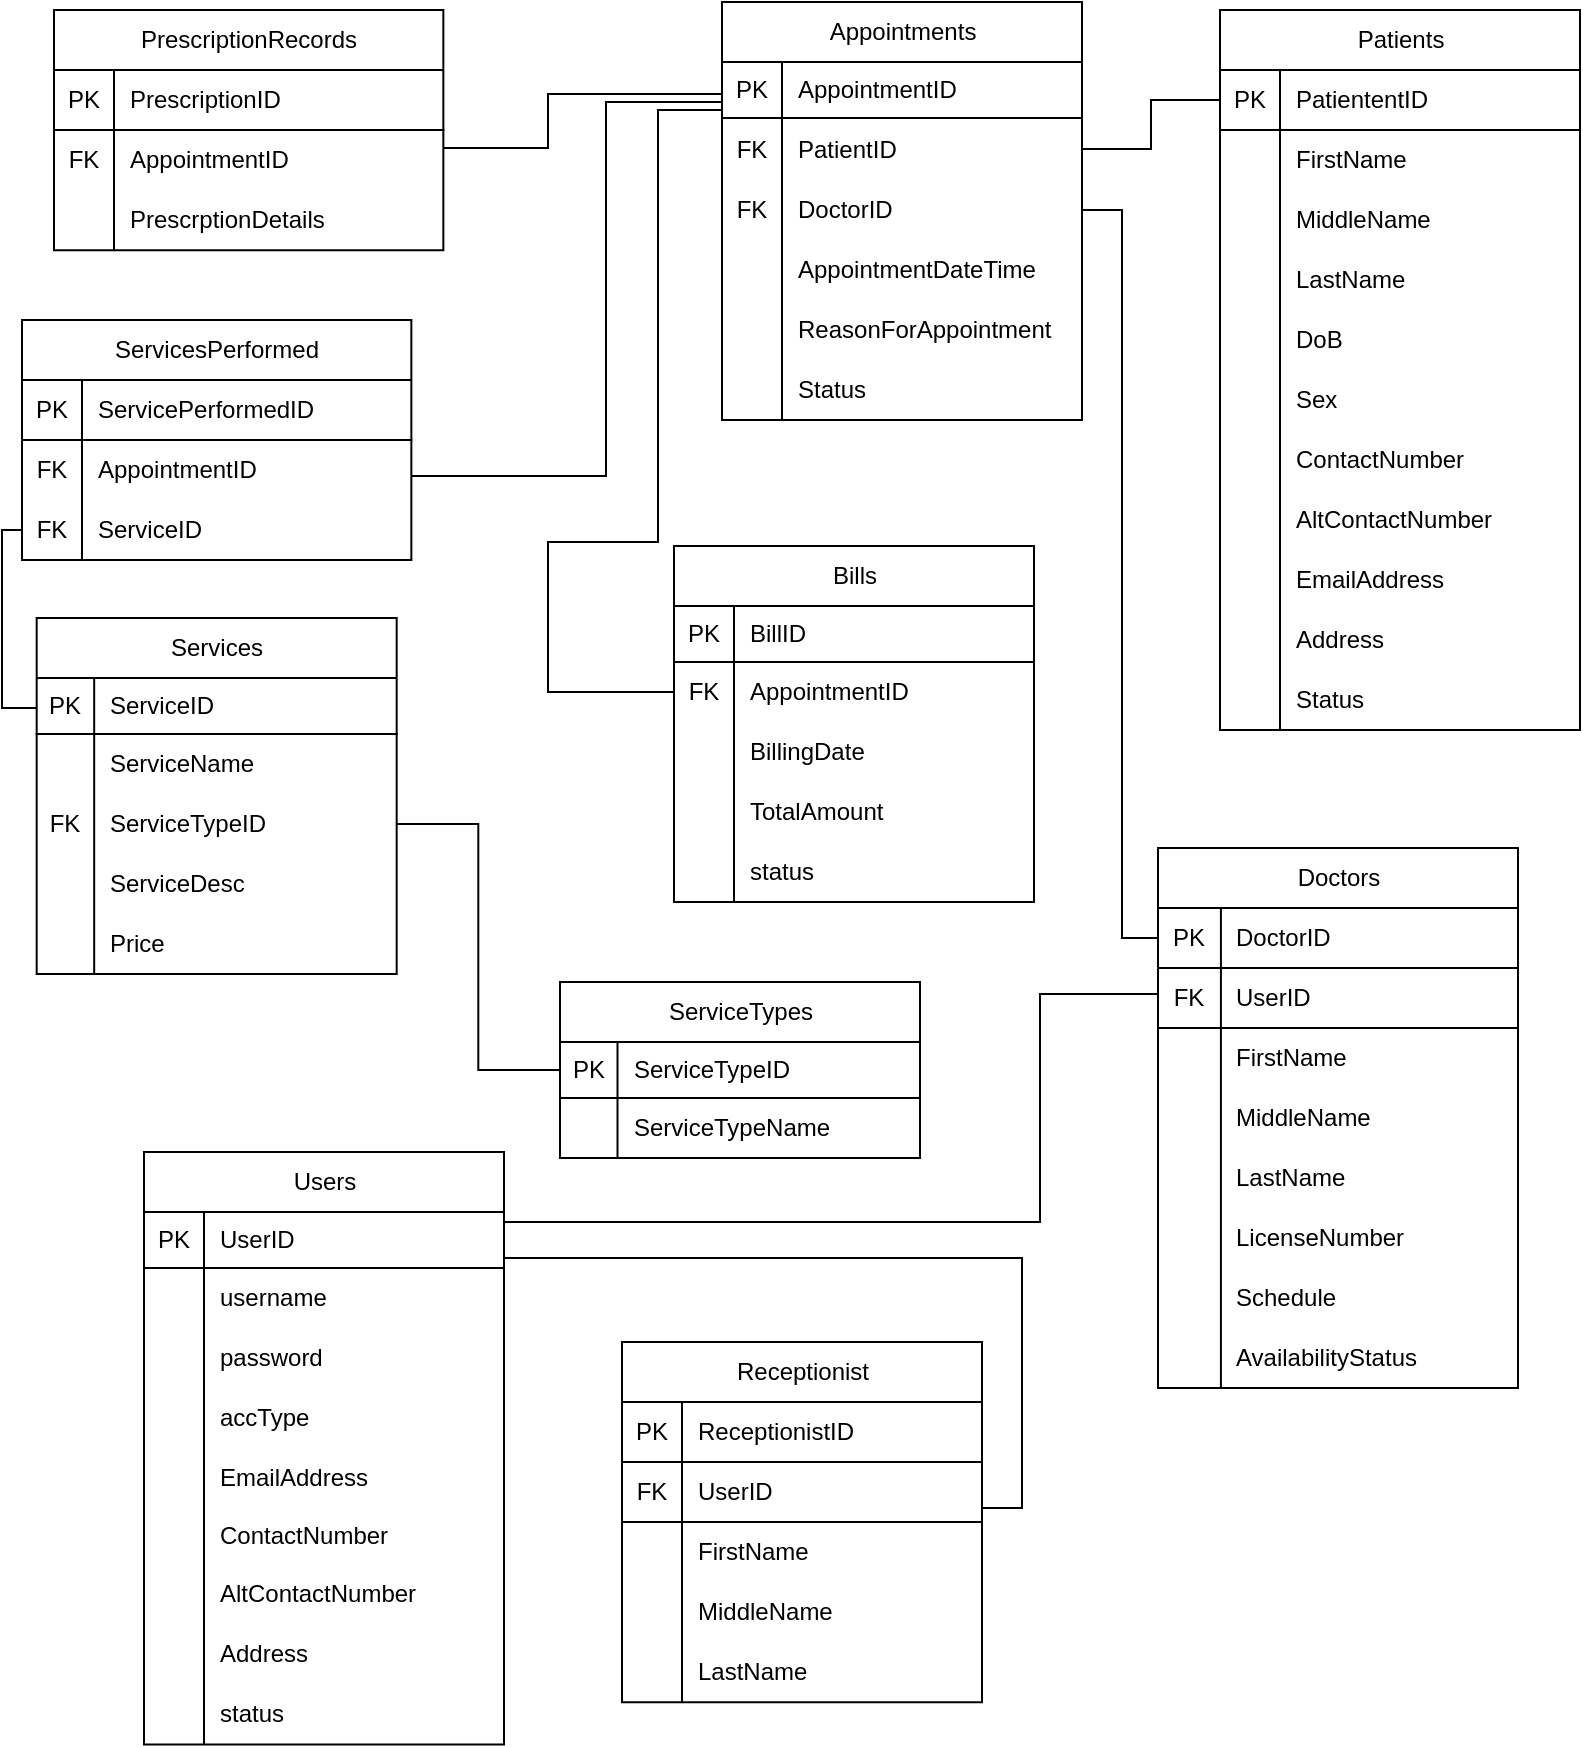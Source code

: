 <mxfile version="27.1.1">
  <diagram name="Page-1" id="8oJ5dComsfblOzoiFkC2">
    <mxGraphModel dx="3748" dy="1218" grid="0" gridSize="10" guides="1" tooltips="1" connect="1" arrows="1" fold="1" page="1" pageScale="1" pageWidth="850" pageHeight="1100" math="0" shadow="0">
      <root>
        <mxCell id="0" />
        <mxCell id="1" parent="0" />
        <mxCell id="2z0alP-kY4V8hlBbH0rC-1" value="&lt;div&gt;Patients&lt;/div&gt;" style="shape=table;startSize=30;container=1;collapsible=1;childLayout=tableLayout;fixedRows=1;rowLines=0;fontStyle=0;align=center;resizeLast=1;html=1;fillColor=#FFFFFF;" vertex="1" parent="1">
          <mxGeometry x="-189.0" y="118" width="180" height="360" as="geometry" />
        </mxCell>
        <mxCell id="2z0alP-kY4V8hlBbH0rC-2" value="" style="shape=tableRow;horizontal=0;startSize=0;swimlaneHead=0;swimlaneBody=0;fillColor=none;collapsible=0;dropTarget=0;points=[[0,0.5],[1,0.5]];portConstraint=eastwest;top=0;left=0;right=0;bottom=1;fontStyle=0" vertex="1" parent="2z0alP-kY4V8hlBbH0rC-1">
          <mxGeometry y="30" width="180" height="30" as="geometry" />
        </mxCell>
        <mxCell id="2z0alP-kY4V8hlBbH0rC-3" value="PK" style="shape=partialRectangle;connectable=0;fillColor=none;top=0;left=0;bottom=0;right=0;fontStyle=0;overflow=hidden;whiteSpace=wrap;html=1;" vertex="1" parent="2z0alP-kY4V8hlBbH0rC-2">
          <mxGeometry width="30" height="30" as="geometry">
            <mxRectangle width="30" height="30" as="alternateBounds" />
          </mxGeometry>
        </mxCell>
        <mxCell id="2z0alP-kY4V8hlBbH0rC-4" value="&lt;div&gt;PatiententID&lt;/div&gt;" style="shape=partialRectangle;connectable=0;fillColor=none;top=0;left=0;bottom=0;right=0;align=left;spacingLeft=6;fontStyle=0;overflow=hidden;whiteSpace=wrap;html=1;" vertex="1" parent="2z0alP-kY4V8hlBbH0rC-2">
          <mxGeometry x="30" width="150" height="30" as="geometry">
            <mxRectangle width="150" height="30" as="alternateBounds" />
          </mxGeometry>
        </mxCell>
        <mxCell id="2z0alP-kY4V8hlBbH0rC-5" value="" style="shape=tableRow;horizontal=0;startSize=0;swimlaneHead=0;swimlaneBody=0;fillColor=none;collapsible=0;dropTarget=0;points=[[0,0.5],[1,0.5]];portConstraint=eastwest;top=0;left=0;right=0;bottom=0;fontStyle=0" vertex="1" parent="2z0alP-kY4V8hlBbH0rC-1">
          <mxGeometry y="60" width="180" height="30" as="geometry" />
        </mxCell>
        <mxCell id="2z0alP-kY4V8hlBbH0rC-6" value="" style="shape=partialRectangle;connectable=0;fillColor=none;top=0;left=0;bottom=0;right=0;editable=1;overflow=hidden;whiteSpace=wrap;html=1;fontStyle=0" vertex="1" parent="2z0alP-kY4V8hlBbH0rC-5">
          <mxGeometry width="30" height="30" as="geometry">
            <mxRectangle width="30" height="30" as="alternateBounds" />
          </mxGeometry>
        </mxCell>
        <mxCell id="2z0alP-kY4V8hlBbH0rC-7" value="FirstName" style="shape=partialRectangle;connectable=0;fillColor=none;top=0;left=0;bottom=0;right=0;align=left;spacingLeft=6;overflow=hidden;whiteSpace=wrap;html=1;fontStyle=0" vertex="1" parent="2z0alP-kY4V8hlBbH0rC-5">
          <mxGeometry x="30" width="150" height="30" as="geometry">
            <mxRectangle width="150" height="30" as="alternateBounds" />
          </mxGeometry>
        </mxCell>
        <mxCell id="2z0alP-kY4V8hlBbH0rC-8" value="" style="shape=tableRow;horizontal=0;startSize=0;swimlaneHead=0;swimlaneBody=0;fillColor=none;collapsible=0;dropTarget=0;points=[[0,0.5],[1,0.5]];portConstraint=eastwest;top=0;left=0;right=0;bottom=0;fontStyle=0" vertex="1" parent="2z0alP-kY4V8hlBbH0rC-1">
          <mxGeometry y="90" width="180" height="30" as="geometry" />
        </mxCell>
        <mxCell id="2z0alP-kY4V8hlBbH0rC-9" value="" style="shape=partialRectangle;connectable=0;fillColor=none;top=0;left=0;bottom=0;right=0;editable=1;overflow=hidden;whiteSpace=wrap;html=1;fontStyle=0" vertex="1" parent="2z0alP-kY4V8hlBbH0rC-8">
          <mxGeometry width="30" height="30" as="geometry">
            <mxRectangle width="30" height="30" as="alternateBounds" />
          </mxGeometry>
        </mxCell>
        <mxCell id="2z0alP-kY4V8hlBbH0rC-10" value="MiddleName" style="shape=partialRectangle;connectable=0;fillColor=none;top=0;left=0;bottom=0;right=0;align=left;spacingLeft=6;overflow=hidden;whiteSpace=wrap;html=1;fontStyle=0" vertex="1" parent="2z0alP-kY4V8hlBbH0rC-8">
          <mxGeometry x="30" width="150" height="30" as="geometry">
            <mxRectangle width="150" height="30" as="alternateBounds" />
          </mxGeometry>
        </mxCell>
        <mxCell id="2z0alP-kY4V8hlBbH0rC-11" value="" style="shape=tableRow;horizontal=0;startSize=0;swimlaneHead=0;swimlaneBody=0;fillColor=none;collapsible=0;dropTarget=0;points=[[0,0.5],[1,0.5]];portConstraint=eastwest;top=0;left=0;right=0;bottom=0;fontStyle=0" vertex="1" parent="2z0alP-kY4V8hlBbH0rC-1">
          <mxGeometry y="120" width="180" height="30" as="geometry" />
        </mxCell>
        <mxCell id="2z0alP-kY4V8hlBbH0rC-12" value="" style="shape=partialRectangle;connectable=0;fillColor=none;top=0;left=0;bottom=0;right=0;editable=1;overflow=hidden;whiteSpace=wrap;html=1;fontStyle=0" vertex="1" parent="2z0alP-kY4V8hlBbH0rC-11">
          <mxGeometry width="30" height="30" as="geometry">
            <mxRectangle width="30" height="30" as="alternateBounds" />
          </mxGeometry>
        </mxCell>
        <mxCell id="2z0alP-kY4V8hlBbH0rC-13" value="LastName" style="shape=partialRectangle;connectable=0;fillColor=none;top=0;left=0;bottom=0;right=0;align=left;spacingLeft=6;overflow=hidden;whiteSpace=wrap;html=1;fontStyle=0" vertex="1" parent="2z0alP-kY4V8hlBbH0rC-11">
          <mxGeometry x="30" width="150" height="30" as="geometry">
            <mxRectangle width="150" height="30" as="alternateBounds" />
          </mxGeometry>
        </mxCell>
        <mxCell id="2z0alP-kY4V8hlBbH0rC-14" style="shape=tableRow;horizontal=0;startSize=0;swimlaneHead=0;swimlaneBody=0;fillColor=none;collapsible=0;dropTarget=0;points=[[0,0.5],[1,0.5]];portConstraint=eastwest;top=0;left=0;right=0;bottom=0;fontStyle=0" vertex="1" parent="2z0alP-kY4V8hlBbH0rC-1">
          <mxGeometry y="150" width="180" height="30" as="geometry" />
        </mxCell>
        <mxCell id="2z0alP-kY4V8hlBbH0rC-15" style="shape=partialRectangle;connectable=0;fillColor=none;top=0;left=0;bottom=0;right=0;editable=1;overflow=hidden;whiteSpace=wrap;html=1;fontStyle=0" vertex="1" parent="2z0alP-kY4V8hlBbH0rC-14">
          <mxGeometry width="30" height="30" as="geometry">
            <mxRectangle width="30" height="30" as="alternateBounds" />
          </mxGeometry>
        </mxCell>
        <mxCell id="2z0alP-kY4V8hlBbH0rC-16" value="DoB" style="shape=partialRectangle;connectable=0;fillColor=none;top=0;left=0;bottom=0;right=0;align=left;spacingLeft=6;overflow=hidden;whiteSpace=wrap;html=1;fontStyle=0" vertex="1" parent="2z0alP-kY4V8hlBbH0rC-14">
          <mxGeometry x="30" width="150" height="30" as="geometry">
            <mxRectangle width="150" height="30" as="alternateBounds" />
          </mxGeometry>
        </mxCell>
        <mxCell id="2z0alP-kY4V8hlBbH0rC-17" style="shape=tableRow;horizontal=0;startSize=0;swimlaneHead=0;swimlaneBody=0;fillColor=none;collapsible=0;dropTarget=0;points=[[0,0.5],[1,0.5]];portConstraint=eastwest;top=0;left=0;right=0;bottom=0;fontStyle=0" vertex="1" parent="2z0alP-kY4V8hlBbH0rC-1">
          <mxGeometry y="180" width="180" height="30" as="geometry" />
        </mxCell>
        <mxCell id="2z0alP-kY4V8hlBbH0rC-18" style="shape=partialRectangle;connectable=0;fillColor=none;top=0;left=0;bottom=0;right=0;editable=1;overflow=hidden;whiteSpace=wrap;html=1;fontStyle=0" vertex="1" parent="2z0alP-kY4V8hlBbH0rC-17">
          <mxGeometry width="30" height="30" as="geometry">
            <mxRectangle width="30" height="30" as="alternateBounds" />
          </mxGeometry>
        </mxCell>
        <mxCell id="2z0alP-kY4V8hlBbH0rC-19" value="Sex" style="shape=partialRectangle;connectable=0;fillColor=none;top=0;left=0;bottom=0;right=0;align=left;spacingLeft=6;overflow=hidden;whiteSpace=wrap;html=1;fontStyle=0" vertex="1" parent="2z0alP-kY4V8hlBbH0rC-17">
          <mxGeometry x="30" width="150" height="30" as="geometry">
            <mxRectangle width="150" height="30" as="alternateBounds" />
          </mxGeometry>
        </mxCell>
        <mxCell id="2z0alP-kY4V8hlBbH0rC-20" style="shape=tableRow;horizontal=0;startSize=0;swimlaneHead=0;swimlaneBody=0;fillColor=none;collapsible=0;dropTarget=0;points=[[0,0.5],[1,0.5]];portConstraint=eastwest;top=0;left=0;right=0;bottom=0;fontStyle=0" vertex="1" parent="2z0alP-kY4V8hlBbH0rC-1">
          <mxGeometry y="210" width="180" height="30" as="geometry" />
        </mxCell>
        <mxCell id="2z0alP-kY4V8hlBbH0rC-21" style="shape=partialRectangle;connectable=0;fillColor=none;top=0;left=0;bottom=0;right=0;editable=1;overflow=hidden;whiteSpace=wrap;html=1;fontStyle=0" vertex="1" parent="2z0alP-kY4V8hlBbH0rC-20">
          <mxGeometry width="30" height="30" as="geometry">
            <mxRectangle width="30" height="30" as="alternateBounds" />
          </mxGeometry>
        </mxCell>
        <mxCell id="2z0alP-kY4V8hlBbH0rC-22" value="&lt;div&gt;ContactNumber&lt;/div&gt;" style="shape=partialRectangle;connectable=0;fillColor=none;top=0;left=0;bottom=0;right=0;align=left;spacingLeft=6;overflow=hidden;whiteSpace=wrap;html=1;fontStyle=0" vertex="1" parent="2z0alP-kY4V8hlBbH0rC-20">
          <mxGeometry x="30" width="150" height="30" as="geometry">
            <mxRectangle width="150" height="30" as="alternateBounds" />
          </mxGeometry>
        </mxCell>
        <mxCell id="2z0alP-kY4V8hlBbH0rC-23" style="shape=tableRow;horizontal=0;startSize=0;swimlaneHead=0;swimlaneBody=0;fillColor=none;collapsible=0;dropTarget=0;points=[[0,0.5],[1,0.5]];portConstraint=eastwest;top=0;left=0;right=0;bottom=0;fontStyle=0" vertex="1" parent="2z0alP-kY4V8hlBbH0rC-1">
          <mxGeometry y="240" width="180" height="30" as="geometry" />
        </mxCell>
        <mxCell id="2z0alP-kY4V8hlBbH0rC-24" style="shape=partialRectangle;connectable=0;fillColor=none;top=0;left=0;bottom=0;right=0;editable=1;overflow=hidden;whiteSpace=wrap;html=1;fontStyle=0" vertex="1" parent="2z0alP-kY4V8hlBbH0rC-23">
          <mxGeometry width="30" height="30" as="geometry">
            <mxRectangle width="30" height="30" as="alternateBounds" />
          </mxGeometry>
        </mxCell>
        <mxCell id="2z0alP-kY4V8hlBbH0rC-25" value="&lt;div&gt;AltContactNumber&lt;/div&gt;" style="shape=partialRectangle;connectable=0;fillColor=none;top=0;left=0;bottom=0;right=0;align=left;spacingLeft=6;overflow=hidden;whiteSpace=wrap;html=1;fontStyle=0" vertex="1" parent="2z0alP-kY4V8hlBbH0rC-23">
          <mxGeometry x="30" width="150" height="30" as="geometry">
            <mxRectangle width="150" height="30" as="alternateBounds" />
          </mxGeometry>
        </mxCell>
        <mxCell id="2z0alP-kY4V8hlBbH0rC-26" style="shape=tableRow;horizontal=0;startSize=0;swimlaneHead=0;swimlaneBody=0;fillColor=none;collapsible=0;dropTarget=0;points=[[0,0.5],[1,0.5]];portConstraint=eastwest;top=0;left=0;right=0;bottom=0;fontStyle=0" vertex="1" parent="2z0alP-kY4V8hlBbH0rC-1">
          <mxGeometry y="270" width="180" height="30" as="geometry" />
        </mxCell>
        <mxCell id="2z0alP-kY4V8hlBbH0rC-27" style="shape=partialRectangle;connectable=0;fillColor=none;top=0;left=0;bottom=0;right=0;editable=1;overflow=hidden;whiteSpace=wrap;html=1;fontStyle=0" vertex="1" parent="2z0alP-kY4V8hlBbH0rC-26">
          <mxGeometry width="30" height="30" as="geometry">
            <mxRectangle width="30" height="30" as="alternateBounds" />
          </mxGeometry>
        </mxCell>
        <mxCell id="2z0alP-kY4V8hlBbH0rC-28" value="&lt;div&gt;EmailAddress&lt;/div&gt;" style="shape=partialRectangle;connectable=0;fillColor=none;top=0;left=0;bottom=0;right=0;align=left;spacingLeft=6;overflow=hidden;whiteSpace=wrap;html=1;fontStyle=0" vertex="1" parent="2z0alP-kY4V8hlBbH0rC-26">
          <mxGeometry x="30" width="150" height="30" as="geometry">
            <mxRectangle width="150" height="30" as="alternateBounds" />
          </mxGeometry>
        </mxCell>
        <mxCell id="2z0alP-kY4V8hlBbH0rC-29" style="shape=tableRow;horizontal=0;startSize=0;swimlaneHead=0;swimlaneBody=0;fillColor=none;collapsible=0;dropTarget=0;points=[[0,0.5],[1,0.5]];portConstraint=eastwest;top=0;left=0;right=0;bottom=0;fontStyle=0" vertex="1" parent="2z0alP-kY4V8hlBbH0rC-1">
          <mxGeometry y="300" width="180" height="30" as="geometry" />
        </mxCell>
        <mxCell id="2z0alP-kY4V8hlBbH0rC-30" style="shape=partialRectangle;connectable=0;fillColor=none;top=0;left=0;bottom=0;right=0;editable=1;overflow=hidden;whiteSpace=wrap;html=1;fontStyle=0" vertex="1" parent="2z0alP-kY4V8hlBbH0rC-29">
          <mxGeometry width="30" height="30" as="geometry">
            <mxRectangle width="30" height="30" as="alternateBounds" />
          </mxGeometry>
        </mxCell>
        <mxCell id="2z0alP-kY4V8hlBbH0rC-31" value="Address" style="shape=partialRectangle;connectable=0;fillColor=none;top=0;left=0;bottom=0;right=0;align=left;spacingLeft=6;overflow=hidden;whiteSpace=wrap;html=1;fontStyle=0" vertex="1" parent="2z0alP-kY4V8hlBbH0rC-29">
          <mxGeometry x="30" width="150" height="30" as="geometry">
            <mxRectangle width="150" height="30" as="alternateBounds" />
          </mxGeometry>
        </mxCell>
        <mxCell id="2z0alP-kY4V8hlBbH0rC-32" style="shape=tableRow;horizontal=0;startSize=0;swimlaneHead=0;swimlaneBody=0;fillColor=none;collapsible=0;dropTarget=0;points=[[0,0.5],[1,0.5]];portConstraint=eastwest;top=0;left=0;right=0;bottom=0;fontStyle=0" vertex="1" parent="2z0alP-kY4V8hlBbH0rC-1">
          <mxGeometry y="330" width="180" height="30" as="geometry" />
        </mxCell>
        <mxCell id="2z0alP-kY4V8hlBbH0rC-33" style="shape=partialRectangle;connectable=0;fillColor=none;top=0;left=0;bottom=0;right=0;editable=1;overflow=hidden;whiteSpace=wrap;html=1;fontStyle=0" vertex="1" parent="2z0alP-kY4V8hlBbH0rC-32">
          <mxGeometry width="30" height="30" as="geometry">
            <mxRectangle width="30" height="30" as="alternateBounds" />
          </mxGeometry>
        </mxCell>
        <mxCell id="2z0alP-kY4V8hlBbH0rC-34" value="Status" style="shape=partialRectangle;connectable=0;fillColor=none;top=0;left=0;bottom=0;right=0;align=left;spacingLeft=6;overflow=hidden;whiteSpace=wrap;html=1;fontStyle=0" vertex="1" parent="2z0alP-kY4V8hlBbH0rC-32">
          <mxGeometry x="30" width="150" height="30" as="geometry">
            <mxRectangle width="150" height="30" as="alternateBounds" />
          </mxGeometry>
        </mxCell>
        <mxCell id="2z0alP-kY4V8hlBbH0rC-35" value="&lt;div&gt;Doctors&lt;/div&gt;" style="shape=table;startSize=30;container=1;collapsible=1;childLayout=tableLayout;fixedRows=1;rowLines=0;fontStyle=0;align=center;resizeLast=1;html=1;fillColor=#FFFFFF;" vertex="1" parent="1">
          <mxGeometry x="-220" y="537" width="180" height="270" as="geometry" />
        </mxCell>
        <mxCell id="2z0alP-kY4V8hlBbH0rC-36" value="" style="shape=tableRow;horizontal=0;startSize=0;swimlaneHead=0;swimlaneBody=0;fillColor=none;collapsible=0;dropTarget=0;points=[[0,0.5],[1,0.5]];portConstraint=eastwest;top=0;left=0;right=0;bottom=1;fontStyle=0" vertex="1" parent="2z0alP-kY4V8hlBbH0rC-35">
          <mxGeometry y="30" width="180" height="30" as="geometry" />
        </mxCell>
        <mxCell id="2z0alP-kY4V8hlBbH0rC-37" value="PK" style="shape=partialRectangle;connectable=0;fillColor=none;top=0;left=0;bottom=0;right=0;fontStyle=0;overflow=hidden;whiteSpace=wrap;html=1;" vertex="1" parent="2z0alP-kY4V8hlBbH0rC-36">
          <mxGeometry width="31.458" height="30" as="geometry">
            <mxRectangle width="31.458" height="30" as="alternateBounds" />
          </mxGeometry>
        </mxCell>
        <mxCell id="2z0alP-kY4V8hlBbH0rC-38" value="&lt;div&gt;DoctorID&lt;/div&gt;" style="shape=partialRectangle;connectable=0;fillColor=none;top=0;left=0;bottom=0;right=0;align=left;spacingLeft=6;fontStyle=0;overflow=hidden;whiteSpace=wrap;html=1;" vertex="1" parent="2z0alP-kY4V8hlBbH0rC-36">
          <mxGeometry x="31.458" width="148.542" height="30" as="geometry">
            <mxRectangle width="148.542" height="30" as="alternateBounds" />
          </mxGeometry>
        </mxCell>
        <mxCell id="2z0alP-kY4V8hlBbH0rC-39" style="shape=tableRow;horizontal=0;startSize=0;swimlaneHead=0;swimlaneBody=0;fillColor=none;collapsible=0;dropTarget=0;points=[[0,0.5],[1,0.5]];portConstraint=eastwest;top=0;left=0;right=0;bottom=1;fontStyle=0" vertex="1" parent="2z0alP-kY4V8hlBbH0rC-35">
          <mxGeometry y="60" width="180" height="30" as="geometry" />
        </mxCell>
        <mxCell id="2z0alP-kY4V8hlBbH0rC-40" value="FK" style="shape=partialRectangle;connectable=0;fillColor=none;top=0;left=0;bottom=0;right=0;fontStyle=0;overflow=hidden;whiteSpace=wrap;html=1;" vertex="1" parent="2z0alP-kY4V8hlBbH0rC-39">
          <mxGeometry width="31.458" height="30" as="geometry">
            <mxRectangle width="31.458" height="30" as="alternateBounds" />
          </mxGeometry>
        </mxCell>
        <mxCell id="2z0alP-kY4V8hlBbH0rC-41" value="UserID" style="shape=partialRectangle;connectable=0;fillColor=none;top=0;left=0;bottom=0;right=0;align=left;spacingLeft=6;fontStyle=0;overflow=hidden;whiteSpace=wrap;html=1;" vertex="1" parent="2z0alP-kY4V8hlBbH0rC-39">
          <mxGeometry x="31.458" width="148.542" height="30" as="geometry">
            <mxRectangle width="148.542" height="30" as="alternateBounds" />
          </mxGeometry>
        </mxCell>
        <mxCell id="2z0alP-kY4V8hlBbH0rC-42" value="" style="shape=tableRow;horizontal=0;startSize=0;swimlaneHead=0;swimlaneBody=0;fillColor=none;collapsible=0;dropTarget=0;points=[[0,0.5],[1,0.5]];portConstraint=eastwest;top=0;left=0;right=0;bottom=0;fontStyle=0" vertex="1" parent="2z0alP-kY4V8hlBbH0rC-35">
          <mxGeometry y="90" width="180" height="30" as="geometry" />
        </mxCell>
        <mxCell id="2z0alP-kY4V8hlBbH0rC-43" value="" style="shape=partialRectangle;connectable=0;fillColor=none;top=0;left=0;bottom=0;right=0;editable=1;overflow=hidden;whiteSpace=wrap;html=1;fontStyle=0" vertex="1" parent="2z0alP-kY4V8hlBbH0rC-42">
          <mxGeometry width="31.458" height="30" as="geometry">
            <mxRectangle width="31.458" height="30" as="alternateBounds" />
          </mxGeometry>
        </mxCell>
        <mxCell id="2z0alP-kY4V8hlBbH0rC-44" value="FirstName" style="shape=partialRectangle;connectable=0;fillColor=none;top=0;left=0;bottom=0;right=0;align=left;spacingLeft=6;overflow=hidden;whiteSpace=wrap;html=1;fontStyle=0" vertex="1" parent="2z0alP-kY4V8hlBbH0rC-42">
          <mxGeometry x="31.458" width="148.542" height="30" as="geometry">
            <mxRectangle width="148.542" height="30" as="alternateBounds" />
          </mxGeometry>
        </mxCell>
        <mxCell id="2z0alP-kY4V8hlBbH0rC-45" value="" style="shape=tableRow;horizontal=0;startSize=0;swimlaneHead=0;swimlaneBody=0;fillColor=none;collapsible=0;dropTarget=0;points=[[0,0.5],[1,0.5]];portConstraint=eastwest;top=0;left=0;right=0;bottom=0;fontStyle=0" vertex="1" parent="2z0alP-kY4V8hlBbH0rC-35">
          <mxGeometry y="120" width="180" height="30" as="geometry" />
        </mxCell>
        <mxCell id="2z0alP-kY4V8hlBbH0rC-46" value="" style="shape=partialRectangle;connectable=0;fillColor=none;top=0;left=0;bottom=0;right=0;editable=1;overflow=hidden;whiteSpace=wrap;html=1;fontStyle=0" vertex="1" parent="2z0alP-kY4V8hlBbH0rC-45">
          <mxGeometry width="31.458" height="30" as="geometry">
            <mxRectangle width="31.458" height="30" as="alternateBounds" />
          </mxGeometry>
        </mxCell>
        <mxCell id="2z0alP-kY4V8hlBbH0rC-47" value="MiddleName" style="shape=partialRectangle;connectable=0;fillColor=none;top=0;left=0;bottom=0;right=0;align=left;spacingLeft=6;overflow=hidden;whiteSpace=wrap;html=1;fontStyle=0" vertex="1" parent="2z0alP-kY4V8hlBbH0rC-45">
          <mxGeometry x="31.458" width="148.542" height="30" as="geometry">
            <mxRectangle width="148.542" height="30" as="alternateBounds" />
          </mxGeometry>
        </mxCell>
        <mxCell id="2z0alP-kY4V8hlBbH0rC-48" value="" style="shape=tableRow;horizontal=0;startSize=0;swimlaneHead=0;swimlaneBody=0;fillColor=none;collapsible=0;dropTarget=0;points=[[0,0.5],[1,0.5]];portConstraint=eastwest;top=0;left=0;right=0;bottom=0;fontStyle=0" vertex="1" parent="2z0alP-kY4V8hlBbH0rC-35">
          <mxGeometry y="150" width="180" height="30" as="geometry" />
        </mxCell>
        <mxCell id="2z0alP-kY4V8hlBbH0rC-49" value="" style="shape=partialRectangle;connectable=0;fillColor=none;top=0;left=0;bottom=0;right=0;editable=1;overflow=hidden;whiteSpace=wrap;html=1;fontStyle=0" vertex="1" parent="2z0alP-kY4V8hlBbH0rC-48">
          <mxGeometry width="31.458" height="30" as="geometry">
            <mxRectangle width="31.458" height="30" as="alternateBounds" />
          </mxGeometry>
        </mxCell>
        <mxCell id="2z0alP-kY4V8hlBbH0rC-50" value="LastName" style="shape=partialRectangle;connectable=0;fillColor=none;top=0;left=0;bottom=0;right=0;align=left;spacingLeft=6;overflow=hidden;whiteSpace=wrap;html=1;fontStyle=0" vertex="1" parent="2z0alP-kY4V8hlBbH0rC-48">
          <mxGeometry x="31.458" width="148.542" height="30" as="geometry">
            <mxRectangle width="148.542" height="30" as="alternateBounds" />
          </mxGeometry>
        </mxCell>
        <mxCell id="2z0alP-kY4V8hlBbH0rC-54" style="shape=tableRow;horizontal=0;startSize=0;swimlaneHead=0;swimlaneBody=0;fillColor=none;collapsible=0;dropTarget=0;points=[[0,0.5],[1,0.5]];portConstraint=eastwest;top=0;left=0;right=0;bottom=0;fontStyle=0" vertex="1" parent="2z0alP-kY4V8hlBbH0rC-35">
          <mxGeometry y="180" width="180" height="30" as="geometry" />
        </mxCell>
        <mxCell id="2z0alP-kY4V8hlBbH0rC-55" style="shape=partialRectangle;connectable=0;fillColor=none;top=0;left=0;bottom=0;right=0;editable=1;overflow=hidden;whiteSpace=wrap;html=1;fontStyle=0" vertex="1" parent="2z0alP-kY4V8hlBbH0rC-54">
          <mxGeometry width="31.458" height="30" as="geometry">
            <mxRectangle width="31.458" height="30" as="alternateBounds" />
          </mxGeometry>
        </mxCell>
        <mxCell id="2z0alP-kY4V8hlBbH0rC-56" value="LicenseNumber" style="shape=partialRectangle;connectable=0;fillColor=none;top=0;left=0;bottom=0;right=0;align=left;spacingLeft=6;overflow=hidden;whiteSpace=wrap;html=1;fontStyle=0" vertex="1" parent="2z0alP-kY4V8hlBbH0rC-54">
          <mxGeometry x="31.458" width="148.542" height="30" as="geometry">
            <mxRectangle width="148.542" height="30" as="alternateBounds" />
          </mxGeometry>
        </mxCell>
        <mxCell id="2z0alP-kY4V8hlBbH0rC-57" style="shape=tableRow;horizontal=0;startSize=0;swimlaneHead=0;swimlaneBody=0;fillColor=none;collapsible=0;dropTarget=0;points=[[0,0.5],[1,0.5]];portConstraint=eastwest;top=0;left=0;right=0;bottom=0;fontStyle=0" vertex="1" parent="2z0alP-kY4V8hlBbH0rC-35">
          <mxGeometry y="210" width="180" height="30" as="geometry" />
        </mxCell>
        <mxCell id="2z0alP-kY4V8hlBbH0rC-58" style="shape=partialRectangle;connectable=0;fillColor=none;top=0;left=0;bottom=0;right=0;editable=1;overflow=hidden;whiteSpace=wrap;html=1;fontStyle=0" vertex="1" parent="2z0alP-kY4V8hlBbH0rC-57">
          <mxGeometry width="31.458" height="30" as="geometry">
            <mxRectangle width="31.458" height="30" as="alternateBounds" />
          </mxGeometry>
        </mxCell>
        <mxCell id="2z0alP-kY4V8hlBbH0rC-59" value="Schedule" style="shape=partialRectangle;connectable=0;fillColor=none;top=0;left=0;bottom=0;right=0;align=left;spacingLeft=6;overflow=hidden;whiteSpace=wrap;html=1;fontStyle=0" vertex="1" parent="2z0alP-kY4V8hlBbH0rC-57">
          <mxGeometry x="31.458" width="148.542" height="30" as="geometry">
            <mxRectangle width="148.542" height="30" as="alternateBounds" />
          </mxGeometry>
        </mxCell>
        <mxCell id="2z0alP-kY4V8hlBbH0rC-60" style="shape=tableRow;horizontal=0;startSize=0;swimlaneHead=0;swimlaneBody=0;fillColor=none;collapsible=0;dropTarget=0;points=[[0,0.5],[1,0.5]];portConstraint=eastwest;top=0;left=0;right=0;bottom=0;fontStyle=0" vertex="1" parent="2z0alP-kY4V8hlBbH0rC-35">
          <mxGeometry y="240" width="180" height="30" as="geometry" />
        </mxCell>
        <mxCell id="2z0alP-kY4V8hlBbH0rC-61" style="shape=partialRectangle;connectable=0;fillColor=none;top=0;left=0;bottom=0;right=0;editable=1;overflow=hidden;whiteSpace=wrap;html=1;fontStyle=0" vertex="1" parent="2z0alP-kY4V8hlBbH0rC-60">
          <mxGeometry width="31.458" height="30" as="geometry">
            <mxRectangle width="31.458" height="30" as="alternateBounds" />
          </mxGeometry>
        </mxCell>
        <mxCell id="2z0alP-kY4V8hlBbH0rC-62" value="&lt;div&gt;AvailabilityStatus&lt;/div&gt;" style="shape=partialRectangle;connectable=0;fillColor=none;top=0;left=0;bottom=0;right=0;align=left;spacingLeft=6;overflow=hidden;whiteSpace=wrap;html=1;fontStyle=0" vertex="1" parent="2z0alP-kY4V8hlBbH0rC-60">
          <mxGeometry x="31.458" width="148.542" height="30" as="geometry">
            <mxRectangle width="148.542" height="30" as="alternateBounds" />
          </mxGeometry>
        </mxCell>
        <mxCell id="2z0alP-kY4V8hlBbH0rC-63" value="&lt;div&gt;Services&lt;/div&gt;" style="shape=table;startSize=30;container=1;collapsible=1;childLayout=tableLayout;fixedRows=1;rowLines=0;fontStyle=0;align=center;resizeLast=1;html=1;fillColor=#FFFFFF;" vertex="1" parent="1">
          <mxGeometry x="-780.66" y="422" width="180" height="178" as="geometry" />
        </mxCell>
        <mxCell id="2z0alP-kY4V8hlBbH0rC-64" value="" style="shape=tableRow;horizontal=0;startSize=0;swimlaneHead=0;swimlaneBody=0;fillColor=none;collapsible=0;dropTarget=0;points=[[0,0.5],[1,0.5]];portConstraint=eastwest;top=0;left=0;right=0;bottom=1;fontStyle=0" vertex="1" parent="2z0alP-kY4V8hlBbH0rC-63">
          <mxGeometry y="30" width="180" height="28" as="geometry" />
        </mxCell>
        <mxCell id="2z0alP-kY4V8hlBbH0rC-65" value="PK" style="shape=partialRectangle;connectable=0;fillColor=none;top=0;left=0;bottom=0;right=0;fontStyle=0;overflow=hidden;whiteSpace=wrap;html=1;" vertex="1" parent="2z0alP-kY4V8hlBbH0rC-64">
          <mxGeometry width="28.75" height="28" as="geometry">
            <mxRectangle width="28.75" height="28" as="alternateBounds" />
          </mxGeometry>
        </mxCell>
        <mxCell id="2z0alP-kY4V8hlBbH0rC-66" value="&lt;div&gt;ServiceID&lt;/div&gt;" style="shape=partialRectangle;connectable=0;fillColor=none;top=0;left=0;bottom=0;right=0;align=left;spacingLeft=6;fontStyle=0;overflow=hidden;whiteSpace=wrap;html=1;" vertex="1" parent="2z0alP-kY4V8hlBbH0rC-64">
          <mxGeometry x="28.75" width="151.25" height="28" as="geometry">
            <mxRectangle width="151.25" height="28" as="alternateBounds" />
          </mxGeometry>
        </mxCell>
        <mxCell id="2z0alP-kY4V8hlBbH0rC-67" value="" style="shape=tableRow;horizontal=0;startSize=0;swimlaneHead=0;swimlaneBody=0;fillColor=none;collapsible=0;dropTarget=0;points=[[0,0.5],[1,0.5]];portConstraint=eastwest;top=0;left=0;right=0;bottom=0;fontStyle=0" vertex="1" parent="2z0alP-kY4V8hlBbH0rC-63">
          <mxGeometry y="58" width="180" height="30" as="geometry" />
        </mxCell>
        <mxCell id="2z0alP-kY4V8hlBbH0rC-68" value="" style="shape=partialRectangle;connectable=0;fillColor=none;top=0;left=0;bottom=0;right=0;editable=1;overflow=hidden;whiteSpace=wrap;html=1;fontStyle=0" vertex="1" parent="2z0alP-kY4V8hlBbH0rC-67">
          <mxGeometry width="28.75" height="30" as="geometry">
            <mxRectangle width="28.75" height="30" as="alternateBounds" />
          </mxGeometry>
        </mxCell>
        <mxCell id="2z0alP-kY4V8hlBbH0rC-69" value="ServiceName" style="shape=partialRectangle;connectable=0;fillColor=none;top=0;left=0;bottom=0;right=0;align=left;spacingLeft=6;overflow=hidden;whiteSpace=wrap;html=1;fontStyle=0" vertex="1" parent="2z0alP-kY4V8hlBbH0rC-67">
          <mxGeometry x="28.75" width="151.25" height="30" as="geometry">
            <mxRectangle width="151.25" height="30" as="alternateBounds" />
          </mxGeometry>
        </mxCell>
        <mxCell id="2z0alP-kY4V8hlBbH0rC-70" style="shape=tableRow;horizontal=0;startSize=0;swimlaneHead=0;swimlaneBody=0;fillColor=none;collapsible=0;dropTarget=0;points=[[0,0.5],[1,0.5]];portConstraint=eastwest;top=0;left=0;right=0;bottom=0;fontStyle=0" vertex="1" parent="2z0alP-kY4V8hlBbH0rC-63">
          <mxGeometry y="88" width="180" height="30" as="geometry" />
        </mxCell>
        <mxCell id="2z0alP-kY4V8hlBbH0rC-71" value="FK" style="shape=partialRectangle;connectable=0;fillColor=none;top=0;left=0;bottom=0;right=0;editable=1;overflow=hidden;whiteSpace=wrap;html=1;fontStyle=0" vertex="1" parent="2z0alP-kY4V8hlBbH0rC-70">
          <mxGeometry width="28.75" height="30" as="geometry">
            <mxRectangle width="28.75" height="30" as="alternateBounds" />
          </mxGeometry>
        </mxCell>
        <mxCell id="2z0alP-kY4V8hlBbH0rC-72" value="ServiceTypeID" style="shape=partialRectangle;connectable=0;fillColor=none;top=0;left=0;bottom=0;right=0;align=left;spacingLeft=6;overflow=hidden;whiteSpace=wrap;html=1;fontStyle=0" vertex="1" parent="2z0alP-kY4V8hlBbH0rC-70">
          <mxGeometry x="28.75" width="151.25" height="30" as="geometry">
            <mxRectangle width="151.25" height="30" as="alternateBounds" />
          </mxGeometry>
        </mxCell>
        <mxCell id="2z0alP-kY4V8hlBbH0rC-73" style="shape=tableRow;horizontal=0;startSize=0;swimlaneHead=0;swimlaneBody=0;fillColor=none;collapsible=0;dropTarget=0;points=[[0,0.5],[1,0.5]];portConstraint=eastwest;top=0;left=0;right=0;bottom=0;fontStyle=0" vertex="1" parent="2z0alP-kY4V8hlBbH0rC-63">
          <mxGeometry y="118" width="180" height="30" as="geometry" />
        </mxCell>
        <mxCell id="2z0alP-kY4V8hlBbH0rC-74" style="shape=partialRectangle;connectable=0;fillColor=none;top=0;left=0;bottom=0;right=0;editable=1;overflow=hidden;whiteSpace=wrap;html=1;fontStyle=0" vertex="1" parent="2z0alP-kY4V8hlBbH0rC-73">
          <mxGeometry width="28.75" height="30" as="geometry">
            <mxRectangle width="28.75" height="30" as="alternateBounds" />
          </mxGeometry>
        </mxCell>
        <mxCell id="2z0alP-kY4V8hlBbH0rC-75" value="ServiceDesc" style="shape=partialRectangle;connectable=0;fillColor=none;top=0;left=0;bottom=0;right=0;align=left;spacingLeft=6;overflow=hidden;whiteSpace=wrap;html=1;fontStyle=0" vertex="1" parent="2z0alP-kY4V8hlBbH0rC-73">
          <mxGeometry x="28.75" width="151.25" height="30" as="geometry">
            <mxRectangle width="151.25" height="30" as="alternateBounds" />
          </mxGeometry>
        </mxCell>
        <mxCell id="2z0alP-kY4V8hlBbH0rC-76" style="shape=tableRow;horizontal=0;startSize=0;swimlaneHead=0;swimlaneBody=0;fillColor=none;collapsible=0;dropTarget=0;points=[[0,0.5],[1,0.5]];portConstraint=eastwest;top=0;left=0;right=0;bottom=0;fontStyle=0" vertex="1" parent="2z0alP-kY4V8hlBbH0rC-63">
          <mxGeometry y="148" width="180" height="30" as="geometry" />
        </mxCell>
        <mxCell id="2z0alP-kY4V8hlBbH0rC-77" style="shape=partialRectangle;connectable=0;fillColor=none;top=0;left=0;bottom=0;right=0;editable=1;overflow=hidden;whiteSpace=wrap;html=1;fontStyle=0" vertex="1" parent="2z0alP-kY4V8hlBbH0rC-76">
          <mxGeometry width="28.75" height="30" as="geometry">
            <mxRectangle width="28.75" height="30" as="alternateBounds" />
          </mxGeometry>
        </mxCell>
        <mxCell id="2z0alP-kY4V8hlBbH0rC-78" value="Price" style="shape=partialRectangle;connectable=0;fillColor=none;top=0;left=0;bottom=0;right=0;align=left;spacingLeft=6;overflow=hidden;whiteSpace=wrap;html=1;fontStyle=0" vertex="1" parent="2z0alP-kY4V8hlBbH0rC-76">
          <mxGeometry x="28.75" width="151.25" height="30" as="geometry">
            <mxRectangle width="151.25" height="30" as="alternateBounds" />
          </mxGeometry>
        </mxCell>
        <mxCell id="2z0alP-kY4V8hlBbH0rC-79" value="&lt;div&gt;Appointments&lt;/div&gt;" style="shape=table;startSize=30;container=1;collapsible=1;childLayout=tableLayout;fixedRows=1;rowLines=0;fontStyle=0;align=center;resizeLast=1;html=1;fillColor=#FFFFFF;" vertex="1" parent="1">
          <mxGeometry x="-438" y="114" width="180" height="209.054" as="geometry" />
        </mxCell>
        <mxCell id="2z0alP-kY4V8hlBbH0rC-80" value="" style="shape=tableRow;horizontal=0;startSize=0;swimlaneHead=0;swimlaneBody=0;fillColor=none;collapsible=0;dropTarget=0;points=[[0,0.5],[1,0.5]];portConstraint=eastwest;top=0;left=0;right=0;bottom=1;fontStyle=0" vertex="1" parent="2z0alP-kY4V8hlBbH0rC-79">
          <mxGeometry y="30" width="180" height="28" as="geometry" />
        </mxCell>
        <mxCell id="2z0alP-kY4V8hlBbH0rC-81" value="PK" style="shape=partialRectangle;connectable=0;fillColor=none;top=0;left=0;bottom=0;right=0;fontStyle=0;overflow=hidden;whiteSpace=wrap;html=1;" vertex="1" parent="2z0alP-kY4V8hlBbH0rC-80">
          <mxGeometry width="30" height="28" as="geometry">
            <mxRectangle width="30" height="28" as="alternateBounds" />
          </mxGeometry>
        </mxCell>
        <mxCell id="2z0alP-kY4V8hlBbH0rC-82" value="AppointmentID" style="shape=partialRectangle;connectable=0;fillColor=none;top=0;left=0;bottom=0;right=0;align=left;spacingLeft=6;fontStyle=0;overflow=hidden;whiteSpace=wrap;html=1;" vertex="1" parent="2z0alP-kY4V8hlBbH0rC-80">
          <mxGeometry x="30" width="150" height="28" as="geometry">
            <mxRectangle width="150" height="28" as="alternateBounds" />
          </mxGeometry>
        </mxCell>
        <mxCell id="2z0alP-kY4V8hlBbH0rC-83" value="" style="shape=tableRow;horizontal=0;startSize=0;swimlaneHead=0;swimlaneBody=0;fillColor=none;collapsible=0;dropTarget=0;points=[[0,0.5],[1,0.5]];portConstraint=eastwest;top=0;left=0;right=0;bottom=0;fontStyle=0" vertex="1" parent="2z0alP-kY4V8hlBbH0rC-79">
          <mxGeometry y="58" width="180" height="31" as="geometry" />
        </mxCell>
        <mxCell id="2z0alP-kY4V8hlBbH0rC-84" value="&lt;span&gt;FK&lt;/span&gt;" style="shape=partialRectangle;connectable=0;fillColor=none;top=0;left=0;bottom=0;right=0;editable=1;overflow=hidden;whiteSpace=wrap;html=1;fontStyle=0" vertex="1" parent="2z0alP-kY4V8hlBbH0rC-83">
          <mxGeometry width="30" height="31" as="geometry">
            <mxRectangle width="30" height="31" as="alternateBounds" />
          </mxGeometry>
        </mxCell>
        <mxCell id="2z0alP-kY4V8hlBbH0rC-85" value="&lt;span&gt;PatientID&lt;/span&gt;" style="shape=partialRectangle;connectable=0;fillColor=none;top=0;left=0;bottom=0;right=0;align=left;spacingLeft=6;overflow=hidden;whiteSpace=wrap;html=1;fontStyle=0" vertex="1" parent="2z0alP-kY4V8hlBbH0rC-83">
          <mxGeometry x="30" width="150" height="31" as="geometry">
            <mxRectangle width="150" height="31" as="alternateBounds" />
          </mxGeometry>
        </mxCell>
        <mxCell id="2z0alP-kY4V8hlBbH0rC-86" value="" style="shape=tableRow;horizontal=0;startSize=0;swimlaneHead=0;swimlaneBody=0;fillColor=none;collapsible=0;dropTarget=0;points=[[0,0.5],[1,0.5]];portConstraint=eastwest;top=0;left=0;right=0;bottom=0;fontStyle=0" vertex="1" parent="2z0alP-kY4V8hlBbH0rC-79">
          <mxGeometry y="89" width="180" height="30" as="geometry" />
        </mxCell>
        <mxCell id="2z0alP-kY4V8hlBbH0rC-87" value="FK" style="shape=partialRectangle;connectable=0;fillColor=none;top=0;left=0;bottom=0;right=0;editable=1;overflow=hidden;whiteSpace=wrap;html=1;fontStyle=0" vertex="1" parent="2z0alP-kY4V8hlBbH0rC-86">
          <mxGeometry width="30" height="30" as="geometry">
            <mxRectangle width="30" height="30" as="alternateBounds" />
          </mxGeometry>
        </mxCell>
        <mxCell id="2z0alP-kY4V8hlBbH0rC-88" value="DoctorID" style="shape=partialRectangle;connectable=0;fillColor=none;top=0;left=0;bottom=0;right=0;align=left;spacingLeft=6;overflow=hidden;whiteSpace=wrap;html=1;fontStyle=0" vertex="1" parent="2z0alP-kY4V8hlBbH0rC-86">
          <mxGeometry x="30" width="150" height="30" as="geometry">
            <mxRectangle width="150" height="30" as="alternateBounds" />
          </mxGeometry>
        </mxCell>
        <mxCell id="2z0alP-kY4V8hlBbH0rC-89" value="" style="shape=tableRow;horizontal=0;startSize=0;swimlaneHead=0;swimlaneBody=0;fillColor=none;collapsible=0;dropTarget=0;points=[[0,0.5],[1,0.5]];portConstraint=eastwest;top=0;left=0;right=0;bottom=0;fontStyle=0" vertex="1" parent="2z0alP-kY4V8hlBbH0rC-79">
          <mxGeometry y="119" width="180" height="30" as="geometry" />
        </mxCell>
        <mxCell id="2z0alP-kY4V8hlBbH0rC-90" value="" style="shape=partialRectangle;connectable=0;fillColor=none;top=0;left=0;bottom=0;right=0;editable=1;overflow=hidden;whiteSpace=wrap;html=1;fontStyle=0" vertex="1" parent="2z0alP-kY4V8hlBbH0rC-89">
          <mxGeometry width="30" height="30" as="geometry">
            <mxRectangle width="30" height="30" as="alternateBounds" />
          </mxGeometry>
        </mxCell>
        <mxCell id="2z0alP-kY4V8hlBbH0rC-91" value="AppointmentDateTime" style="shape=partialRectangle;connectable=0;fillColor=none;top=0;left=0;bottom=0;right=0;align=left;spacingLeft=6;overflow=hidden;whiteSpace=wrap;html=1;fontStyle=0" vertex="1" parent="2z0alP-kY4V8hlBbH0rC-89">
          <mxGeometry x="30" width="150" height="30" as="geometry">
            <mxRectangle width="150" height="30" as="alternateBounds" />
          </mxGeometry>
        </mxCell>
        <mxCell id="2z0alP-kY4V8hlBbH0rC-92" style="shape=tableRow;horizontal=0;startSize=0;swimlaneHead=0;swimlaneBody=0;fillColor=none;collapsible=0;dropTarget=0;points=[[0,0.5],[1,0.5]];portConstraint=eastwest;top=0;left=0;right=0;bottom=0;fontStyle=0" vertex="1" parent="2z0alP-kY4V8hlBbH0rC-79">
          <mxGeometry y="149" width="180" height="30" as="geometry" />
        </mxCell>
        <mxCell id="2z0alP-kY4V8hlBbH0rC-93" style="shape=partialRectangle;connectable=0;fillColor=none;top=0;left=0;bottom=0;right=0;editable=1;overflow=hidden;whiteSpace=wrap;html=1;fontStyle=0" vertex="1" parent="2z0alP-kY4V8hlBbH0rC-92">
          <mxGeometry width="30" height="30" as="geometry">
            <mxRectangle width="30" height="30" as="alternateBounds" />
          </mxGeometry>
        </mxCell>
        <mxCell id="2z0alP-kY4V8hlBbH0rC-94" value="&lt;div&gt;ReasonForAppointment&lt;/div&gt;" style="shape=partialRectangle;connectable=0;fillColor=none;top=0;left=0;bottom=0;right=0;align=left;spacingLeft=6;overflow=hidden;whiteSpace=wrap;html=1;fontStyle=0" vertex="1" parent="2z0alP-kY4V8hlBbH0rC-92">
          <mxGeometry x="30" width="150" height="30" as="geometry">
            <mxRectangle width="150" height="30" as="alternateBounds" />
          </mxGeometry>
        </mxCell>
        <mxCell id="2z0alP-kY4V8hlBbH0rC-95" style="shape=tableRow;horizontal=0;startSize=0;swimlaneHead=0;swimlaneBody=0;fillColor=none;collapsible=0;dropTarget=0;points=[[0,0.5],[1,0.5]];portConstraint=eastwest;top=0;left=0;right=0;bottom=0;fontStyle=0" vertex="1" parent="2z0alP-kY4V8hlBbH0rC-79">
          <mxGeometry y="179" width="180" height="30" as="geometry" />
        </mxCell>
        <mxCell id="2z0alP-kY4V8hlBbH0rC-96" style="shape=partialRectangle;connectable=0;fillColor=none;top=0;left=0;bottom=0;right=0;editable=1;overflow=hidden;whiteSpace=wrap;html=1;fontStyle=0" vertex="1" parent="2z0alP-kY4V8hlBbH0rC-95">
          <mxGeometry width="30" height="30" as="geometry">
            <mxRectangle width="30" height="30" as="alternateBounds" />
          </mxGeometry>
        </mxCell>
        <mxCell id="2z0alP-kY4V8hlBbH0rC-97" value="Status" style="shape=partialRectangle;connectable=0;fillColor=none;top=0;left=0;bottom=0;right=0;align=left;spacingLeft=6;overflow=hidden;whiteSpace=wrap;html=1;fontStyle=0" vertex="1" parent="2z0alP-kY4V8hlBbH0rC-95">
          <mxGeometry x="30" width="150" height="30" as="geometry">
            <mxRectangle width="150" height="30" as="alternateBounds" />
          </mxGeometry>
        </mxCell>
        <mxCell id="2z0alP-kY4V8hlBbH0rC-98" style="edgeStyle=orthogonalEdgeStyle;rounded=0;orthogonalLoop=1;jettySize=auto;html=1;entryX=0;entryY=0.5;entryDx=0;entryDy=0;startArrow=none;startFill=0;endArrow=none;endFill=0;fontStyle=0" edge="1" parent="1" source="2z0alP-kY4V8hlBbH0rC-83" target="2z0alP-kY4V8hlBbH0rC-2">
          <mxGeometry relative="1" as="geometry" />
        </mxCell>
        <mxCell id="2z0alP-kY4V8hlBbH0rC-99" value="&lt;div&gt;ServicesPerformed&lt;/div&gt;" style="shape=table;startSize=30;container=1;collapsible=1;childLayout=tableLayout;fixedRows=1;rowLines=0;fontStyle=0;align=center;resizeLast=1;html=1;fillColor=#FFFFFF;" vertex="1" parent="1">
          <mxGeometry x="-788" y="273" width="194.673" height="120" as="geometry" />
        </mxCell>
        <mxCell id="2z0alP-kY4V8hlBbH0rC-100" value="" style="shape=tableRow;horizontal=0;startSize=0;swimlaneHead=0;swimlaneBody=0;fillColor=none;collapsible=0;dropTarget=0;points=[[0,0.5],[1,0.5]];portConstraint=eastwest;top=0;left=0;right=0;bottom=1;fontStyle=0" vertex="1" parent="2z0alP-kY4V8hlBbH0rC-99">
          <mxGeometry y="30" width="194.673" height="30" as="geometry" />
        </mxCell>
        <mxCell id="2z0alP-kY4V8hlBbH0rC-101" value="PK" style="shape=partialRectangle;connectable=0;fillColor=none;top=0;left=0;bottom=0;right=0;fontStyle=0;overflow=hidden;whiteSpace=wrap;html=1;" vertex="1" parent="2z0alP-kY4V8hlBbH0rC-100">
          <mxGeometry width="30" height="30" as="geometry">
            <mxRectangle width="30" height="30" as="alternateBounds" />
          </mxGeometry>
        </mxCell>
        <mxCell id="2z0alP-kY4V8hlBbH0rC-102" value="ServicePerformedID" style="shape=partialRectangle;connectable=0;fillColor=none;top=0;left=0;bottom=0;right=0;align=left;spacingLeft=6;fontStyle=0;overflow=hidden;whiteSpace=wrap;html=1;" vertex="1" parent="2z0alP-kY4V8hlBbH0rC-100">
          <mxGeometry x="30" width="164.673" height="30" as="geometry">
            <mxRectangle width="164.673" height="30" as="alternateBounds" />
          </mxGeometry>
        </mxCell>
        <mxCell id="2z0alP-kY4V8hlBbH0rC-103" value="" style="shape=tableRow;horizontal=0;startSize=0;swimlaneHead=0;swimlaneBody=0;fillColor=none;collapsible=0;dropTarget=0;points=[[0,0.5],[1,0.5]];portConstraint=eastwest;top=0;left=0;right=0;bottom=0;fontStyle=0" vertex="1" parent="2z0alP-kY4V8hlBbH0rC-99">
          <mxGeometry y="60" width="194.673" height="30" as="geometry" />
        </mxCell>
        <mxCell id="2z0alP-kY4V8hlBbH0rC-104" value="FK" style="shape=partialRectangle;connectable=0;fillColor=none;top=0;left=0;bottom=0;right=0;editable=1;overflow=hidden;whiteSpace=wrap;html=1;fontStyle=0" vertex="1" parent="2z0alP-kY4V8hlBbH0rC-103">
          <mxGeometry width="30" height="30" as="geometry">
            <mxRectangle width="30" height="30" as="alternateBounds" />
          </mxGeometry>
        </mxCell>
        <mxCell id="2z0alP-kY4V8hlBbH0rC-105" value="&lt;span&gt;AppointmentID&lt;/span&gt;" style="shape=partialRectangle;connectable=0;fillColor=none;top=0;left=0;bottom=0;right=0;align=left;spacingLeft=6;overflow=hidden;whiteSpace=wrap;html=1;fontStyle=0" vertex="1" parent="2z0alP-kY4V8hlBbH0rC-103">
          <mxGeometry x="30" width="164.673" height="30" as="geometry">
            <mxRectangle width="164.673" height="30" as="alternateBounds" />
          </mxGeometry>
        </mxCell>
        <mxCell id="2z0alP-kY4V8hlBbH0rC-106" value="" style="shape=tableRow;horizontal=0;startSize=0;swimlaneHead=0;swimlaneBody=0;fillColor=none;collapsible=0;dropTarget=0;points=[[0,0.5],[1,0.5]];portConstraint=eastwest;top=0;left=0;right=0;bottom=0;fontStyle=0" vertex="1" parent="2z0alP-kY4V8hlBbH0rC-99">
          <mxGeometry y="90" width="194.673" height="30" as="geometry" />
        </mxCell>
        <mxCell id="2z0alP-kY4V8hlBbH0rC-107" value="FK" style="shape=partialRectangle;connectable=0;fillColor=none;top=0;left=0;bottom=0;right=0;editable=1;overflow=hidden;whiteSpace=wrap;html=1;fontStyle=0" vertex="1" parent="2z0alP-kY4V8hlBbH0rC-106">
          <mxGeometry width="30" height="30" as="geometry">
            <mxRectangle width="30" height="30" as="alternateBounds" />
          </mxGeometry>
        </mxCell>
        <mxCell id="2z0alP-kY4V8hlBbH0rC-108" value="&lt;span&gt;ServiceID&lt;/span&gt;" style="shape=partialRectangle;connectable=0;fillColor=none;top=0;left=0;bottom=0;right=0;align=left;spacingLeft=6;overflow=hidden;whiteSpace=wrap;html=1;fontStyle=0" vertex="1" parent="2z0alP-kY4V8hlBbH0rC-106">
          <mxGeometry x="30" width="164.673" height="30" as="geometry">
            <mxRectangle width="164.673" height="30" as="alternateBounds" />
          </mxGeometry>
        </mxCell>
        <mxCell id="2z0alP-kY4V8hlBbH0rC-109" value="&lt;div&gt;Bills&lt;/div&gt;" style="shape=table;startSize=30;container=1;collapsible=1;childLayout=tableLayout;fixedRows=1;rowLines=0;fontStyle=0;align=center;resizeLast=1;html=1;fillColor=#FFFFFF;" vertex="1" parent="1">
          <mxGeometry x="-462" y="386" width="180" height="178" as="geometry" />
        </mxCell>
        <mxCell id="2z0alP-kY4V8hlBbH0rC-110" value="" style="shape=tableRow;horizontal=0;startSize=0;swimlaneHead=0;swimlaneBody=0;fillColor=none;collapsible=0;dropTarget=0;points=[[0,0.5],[1,0.5]];portConstraint=eastwest;top=0;left=0;right=0;bottom=1;fontStyle=0" vertex="1" parent="2z0alP-kY4V8hlBbH0rC-109">
          <mxGeometry y="30" width="180" height="28" as="geometry" />
        </mxCell>
        <mxCell id="2z0alP-kY4V8hlBbH0rC-111" value="PK" style="shape=partialRectangle;connectable=0;fillColor=none;top=0;left=0;bottom=0;right=0;fontStyle=0;overflow=hidden;whiteSpace=wrap;html=1;" vertex="1" parent="2z0alP-kY4V8hlBbH0rC-110">
          <mxGeometry width="30" height="28" as="geometry">
            <mxRectangle width="30" height="28" as="alternateBounds" />
          </mxGeometry>
        </mxCell>
        <mxCell id="2z0alP-kY4V8hlBbH0rC-112" value="&lt;div&gt;BillID&lt;/div&gt;" style="shape=partialRectangle;connectable=0;fillColor=none;top=0;left=0;bottom=0;right=0;align=left;spacingLeft=6;fontStyle=0;overflow=hidden;whiteSpace=wrap;html=1;" vertex="1" parent="2z0alP-kY4V8hlBbH0rC-110">
          <mxGeometry x="30" width="150" height="28" as="geometry">
            <mxRectangle width="150" height="28" as="alternateBounds" />
          </mxGeometry>
        </mxCell>
        <mxCell id="2z0alP-kY4V8hlBbH0rC-113" style="shape=tableRow;horizontal=0;startSize=0;swimlaneHead=0;swimlaneBody=0;fillColor=none;collapsible=0;dropTarget=0;points=[[0,0.5],[1,0.5]];portConstraint=eastwest;top=0;left=0;right=0;bottom=0;swimlaneLine=1;fontStyle=0" vertex="1" parent="2z0alP-kY4V8hlBbH0rC-109">
          <mxGeometry y="58" width="180" height="30" as="geometry" />
        </mxCell>
        <mxCell id="2z0alP-kY4V8hlBbH0rC-114" value="FK" style="shape=partialRectangle;connectable=0;fillColor=none;top=0;left=0;bottom=0;right=0;editable=1;overflow=hidden;whiteSpace=wrap;html=1;fontStyle=0" vertex="1" parent="2z0alP-kY4V8hlBbH0rC-113">
          <mxGeometry width="30" height="30" as="geometry">
            <mxRectangle width="30" height="30" as="alternateBounds" />
          </mxGeometry>
        </mxCell>
        <mxCell id="2z0alP-kY4V8hlBbH0rC-115" value="AppointmentID" style="shape=partialRectangle;connectable=0;fillColor=none;top=0;left=0;bottom=0;right=0;align=left;spacingLeft=6;overflow=hidden;whiteSpace=wrap;html=1;fontStyle=0" vertex="1" parent="2z0alP-kY4V8hlBbH0rC-113">
          <mxGeometry x="30" width="150" height="30" as="geometry">
            <mxRectangle width="150" height="30" as="alternateBounds" />
          </mxGeometry>
        </mxCell>
        <mxCell id="2z0alP-kY4V8hlBbH0rC-116" value="" style="shape=tableRow;horizontal=0;startSize=0;swimlaneHead=0;swimlaneBody=0;fillColor=none;collapsible=0;dropTarget=0;points=[[0,0.5],[1,0.5]];portConstraint=eastwest;top=0;left=0;right=0;bottom=0;fontStyle=0" vertex="1" parent="2z0alP-kY4V8hlBbH0rC-109">
          <mxGeometry y="88" width="180" height="30" as="geometry" />
        </mxCell>
        <mxCell id="2z0alP-kY4V8hlBbH0rC-117" value="" style="shape=partialRectangle;connectable=0;fillColor=none;top=0;left=0;bottom=0;right=0;editable=1;overflow=hidden;whiteSpace=wrap;html=1;fontStyle=0" vertex="1" parent="2z0alP-kY4V8hlBbH0rC-116">
          <mxGeometry width="30" height="30" as="geometry">
            <mxRectangle width="30" height="30" as="alternateBounds" />
          </mxGeometry>
        </mxCell>
        <mxCell id="2z0alP-kY4V8hlBbH0rC-118" value="&lt;div&gt;BillingDate&lt;/div&gt;" style="shape=partialRectangle;connectable=0;fillColor=none;top=0;left=0;bottom=0;right=0;align=left;spacingLeft=6;overflow=hidden;whiteSpace=wrap;html=1;fontStyle=0" vertex="1" parent="2z0alP-kY4V8hlBbH0rC-116">
          <mxGeometry x="30" width="150" height="30" as="geometry">
            <mxRectangle width="150" height="30" as="alternateBounds" />
          </mxGeometry>
        </mxCell>
        <mxCell id="2z0alP-kY4V8hlBbH0rC-119" style="shape=tableRow;horizontal=0;startSize=0;swimlaneHead=0;swimlaneBody=0;fillColor=none;collapsible=0;dropTarget=0;points=[[0,0.5],[1,0.5]];portConstraint=eastwest;top=0;left=0;right=0;bottom=0;fontStyle=0" vertex="1" parent="2z0alP-kY4V8hlBbH0rC-109">
          <mxGeometry y="118" width="180" height="30" as="geometry" />
        </mxCell>
        <mxCell id="2z0alP-kY4V8hlBbH0rC-120" style="shape=partialRectangle;connectable=0;fillColor=none;top=0;left=0;bottom=0;right=0;editable=1;overflow=hidden;whiteSpace=wrap;html=1;fontStyle=0" vertex="1" parent="2z0alP-kY4V8hlBbH0rC-119">
          <mxGeometry width="30" height="30" as="geometry">
            <mxRectangle width="30" height="30" as="alternateBounds" />
          </mxGeometry>
        </mxCell>
        <mxCell id="2z0alP-kY4V8hlBbH0rC-121" value="TotalAmount" style="shape=partialRectangle;connectable=0;fillColor=none;top=0;left=0;bottom=0;right=0;align=left;spacingLeft=6;overflow=hidden;whiteSpace=wrap;html=1;fontStyle=0" vertex="1" parent="2z0alP-kY4V8hlBbH0rC-119">
          <mxGeometry x="30" width="150" height="30" as="geometry">
            <mxRectangle width="150" height="30" as="alternateBounds" />
          </mxGeometry>
        </mxCell>
        <mxCell id="2z0alP-kY4V8hlBbH0rC-122" style="shape=tableRow;horizontal=0;startSize=0;swimlaneHead=0;swimlaneBody=0;fillColor=none;collapsible=0;dropTarget=0;points=[[0,0.5],[1,0.5]];portConstraint=eastwest;top=0;left=0;right=0;bottom=0;fontStyle=0" vertex="1" parent="2z0alP-kY4V8hlBbH0rC-109">
          <mxGeometry y="148" width="180" height="30" as="geometry" />
        </mxCell>
        <mxCell id="2z0alP-kY4V8hlBbH0rC-123" style="shape=partialRectangle;connectable=0;fillColor=none;top=0;left=0;bottom=0;right=0;editable=1;overflow=hidden;whiteSpace=wrap;html=1;fontStyle=0" vertex="1" parent="2z0alP-kY4V8hlBbH0rC-122">
          <mxGeometry width="30" height="30" as="geometry">
            <mxRectangle width="30" height="30" as="alternateBounds" />
          </mxGeometry>
        </mxCell>
        <mxCell id="2z0alP-kY4V8hlBbH0rC-124" value="status" style="shape=partialRectangle;connectable=0;fillColor=none;top=0;left=0;bottom=0;right=0;align=left;spacingLeft=6;overflow=hidden;whiteSpace=wrap;html=1;fontStyle=0" vertex="1" parent="2z0alP-kY4V8hlBbH0rC-122">
          <mxGeometry x="30" width="150" height="30" as="geometry">
            <mxRectangle width="150" height="30" as="alternateBounds" />
          </mxGeometry>
        </mxCell>
        <mxCell id="2z0alP-kY4V8hlBbH0rC-125" value="Users" style="shape=table;startSize=30;container=1;collapsible=1;childLayout=tableLayout;fixedRows=1;rowLines=0;fontStyle=0;align=center;resizeLast=1;html=1;fillColor=#FFFFFF;" vertex="1" parent="1">
          <mxGeometry x="-727" y="689" width="180" height="296.31" as="geometry" />
        </mxCell>
        <mxCell id="2z0alP-kY4V8hlBbH0rC-126" value="" style="shape=tableRow;horizontal=0;startSize=0;swimlaneHead=0;swimlaneBody=0;fillColor=none;collapsible=0;dropTarget=0;points=[[0,0.5],[1,0.5]];portConstraint=eastwest;top=0;left=0;right=0;bottom=1;fontStyle=0" vertex="1" parent="2z0alP-kY4V8hlBbH0rC-125">
          <mxGeometry y="30" width="180" height="28" as="geometry" />
        </mxCell>
        <mxCell id="2z0alP-kY4V8hlBbH0rC-127" value="PK" style="shape=partialRectangle;connectable=0;fillColor=none;top=0;left=0;bottom=0;right=0;fontStyle=0;overflow=hidden;whiteSpace=wrap;html=1;" vertex="1" parent="2z0alP-kY4V8hlBbH0rC-126">
          <mxGeometry width="30" height="28" as="geometry">
            <mxRectangle width="30" height="28" as="alternateBounds" />
          </mxGeometry>
        </mxCell>
        <mxCell id="2z0alP-kY4V8hlBbH0rC-128" value="UserID" style="shape=partialRectangle;connectable=0;fillColor=none;top=0;left=0;bottom=0;right=0;align=left;spacingLeft=6;fontStyle=0;overflow=hidden;whiteSpace=wrap;html=1;" vertex="1" parent="2z0alP-kY4V8hlBbH0rC-126">
          <mxGeometry x="30" width="150" height="28" as="geometry">
            <mxRectangle width="150" height="28" as="alternateBounds" />
          </mxGeometry>
        </mxCell>
        <mxCell id="2z0alP-kY4V8hlBbH0rC-129" value="" style="shape=tableRow;horizontal=0;startSize=0;swimlaneHead=0;swimlaneBody=0;fillColor=none;collapsible=0;dropTarget=0;points=[[0,0.5],[1,0.5]];portConstraint=eastwest;top=0;left=0;right=0;bottom=0;fontStyle=0" vertex="1" parent="2z0alP-kY4V8hlBbH0rC-125">
          <mxGeometry y="58" width="180" height="30" as="geometry" />
        </mxCell>
        <mxCell id="2z0alP-kY4V8hlBbH0rC-130" value="" style="shape=partialRectangle;connectable=0;fillColor=none;top=0;left=0;bottom=0;right=0;editable=1;overflow=hidden;whiteSpace=wrap;html=1;fontStyle=0" vertex="1" parent="2z0alP-kY4V8hlBbH0rC-129">
          <mxGeometry width="30" height="30" as="geometry">
            <mxRectangle width="30" height="30" as="alternateBounds" />
          </mxGeometry>
        </mxCell>
        <mxCell id="2z0alP-kY4V8hlBbH0rC-131" value="username" style="shape=partialRectangle;connectable=0;fillColor=none;top=0;left=0;bottom=0;right=0;align=left;spacingLeft=6;overflow=hidden;whiteSpace=wrap;html=1;fontStyle=0" vertex="1" parent="2z0alP-kY4V8hlBbH0rC-129">
          <mxGeometry x="30" width="150" height="30" as="geometry">
            <mxRectangle width="150" height="30" as="alternateBounds" />
          </mxGeometry>
        </mxCell>
        <mxCell id="2z0alP-kY4V8hlBbH0rC-132" style="shape=tableRow;horizontal=0;startSize=0;swimlaneHead=0;swimlaneBody=0;fillColor=none;collapsible=0;dropTarget=0;points=[[0,0.5],[1,0.5]];portConstraint=eastwest;top=0;left=0;right=0;bottom=0;fontStyle=0" vertex="1" parent="2z0alP-kY4V8hlBbH0rC-125">
          <mxGeometry y="88" width="180" height="30" as="geometry" />
        </mxCell>
        <mxCell id="2z0alP-kY4V8hlBbH0rC-133" style="shape=partialRectangle;connectable=0;fillColor=none;top=0;left=0;bottom=0;right=0;editable=1;overflow=hidden;whiteSpace=wrap;html=1;fontStyle=0" vertex="1" parent="2z0alP-kY4V8hlBbH0rC-132">
          <mxGeometry width="30" height="30" as="geometry">
            <mxRectangle width="30" height="30" as="alternateBounds" />
          </mxGeometry>
        </mxCell>
        <mxCell id="2z0alP-kY4V8hlBbH0rC-134" value="&lt;div&gt;password&lt;/div&gt;" style="shape=partialRectangle;connectable=0;fillColor=none;top=0;left=0;bottom=0;right=0;align=left;spacingLeft=6;overflow=hidden;whiteSpace=wrap;html=1;fontStyle=0" vertex="1" parent="2z0alP-kY4V8hlBbH0rC-132">
          <mxGeometry x="30" width="150" height="30" as="geometry">
            <mxRectangle width="150" height="30" as="alternateBounds" />
          </mxGeometry>
        </mxCell>
        <mxCell id="2z0alP-kY4V8hlBbH0rC-135" style="shape=tableRow;horizontal=0;startSize=0;swimlaneHead=0;swimlaneBody=0;fillColor=none;collapsible=0;dropTarget=0;points=[[0,0.5],[1,0.5]];portConstraint=eastwest;top=0;left=0;right=0;bottom=0;fontStyle=0" vertex="1" parent="2z0alP-kY4V8hlBbH0rC-125">
          <mxGeometry y="118" width="180" height="30" as="geometry" />
        </mxCell>
        <mxCell id="2z0alP-kY4V8hlBbH0rC-136" style="shape=partialRectangle;connectable=0;fillColor=none;top=0;left=0;bottom=0;right=0;editable=1;overflow=hidden;whiteSpace=wrap;html=1;fontStyle=0" vertex="1" parent="2z0alP-kY4V8hlBbH0rC-135">
          <mxGeometry width="30" height="30" as="geometry">
            <mxRectangle width="30" height="30" as="alternateBounds" />
          </mxGeometry>
        </mxCell>
        <mxCell id="2z0alP-kY4V8hlBbH0rC-137" value="accType" style="shape=partialRectangle;connectable=0;fillColor=none;top=0;left=0;bottom=0;right=0;align=left;spacingLeft=6;overflow=hidden;whiteSpace=wrap;html=1;fontStyle=0" vertex="1" parent="2z0alP-kY4V8hlBbH0rC-135">
          <mxGeometry x="30" width="150" height="30" as="geometry">
            <mxRectangle width="150" height="30" as="alternateBounds" />
          </mxGeometry>
        </mxCell>
        <mxCell id="2z0alP-kY4V8hlBbH0rC-138" style="shape=tableRow;horizontal=0;startSize=0;swimlaneHead=0;swimlaneBody=0;fillColor=none;collapsible=0;dropTarget=0;points=[[0,0.5],[1,0.5]];portConstraint=eastwest;top=0;left=0;right=0;bottom=0;fontStyle=0" vertex="1" parent="2z0alP-kY4V8hlBbH0rC-125">
          <mxGeometry y="148" width="180" height="30" as="geometry" />
        </mxCell>
        <mxCell id="2z0alP-kY4V8hlBbH0rC-139" style="shape=partialRectangle;connectable=0;fillColor=none;top=0;left=0;bottom=0;right=0;editable=1;overflow=hidden;whiteSpace=wrap;html=1;fontStyle=0" vertex="1" parent="2z0alP-kY4V8hlBbH0rC-138">
          <mxGeometry width="30" height="30" as="geometry">
            <mxRectangle width="30" height="30" as="alternateBounds" />
          </mxGeometry>
        </mxCell>
        <mxCell id="2z0alP-kY4V8hlBbH0rC-140" value="&lt;div&gt;EmailAddress&lt;/div&gt;" style="shape=partialRectangle;connectable=0;fillColor=none;top=0;left=0;bottom=0;right=0;align=left;spacingLeft=6;overflow=hidden;whiteSpace=wrap;html=1;fontStyle=0" vertex="1" parent="2z0alP-kY4V8hlBbH0rC-138">
          <mxGeometry x="30" width="150" height="30" as="geometry">
            <mxRectangle width="150" height="30" as="alternateBounds" />
          </mxGeometry>
        </mxCell>
        <mxCell id="2z0alP-kY4V8hlBbH0rC-141" style="shape=tableRow;horizontal=0;startSize=0;swimlaneHead=0;swimlaneBody=0;fillColor=none;collapsible=0;dropTarget=0;points=[[0,0.5],[1,0.5]];portConstraint=eastwest;top=0;left=0;right=0;bottom=0;fontStyle=0" vertex="1" parent="2z0alP-kY4V8hlBbH0rC-125">
          <mxGeometry y="178" width="180" height="28" as="geometry" />
        </mxCell>
        <mxCell id="2z0alP-kY4V8hlBbH0rC-142" style="shape=partialRectangle;connectable=0;fillColor=none;top=0;left=0;bottom=0;right=0;editable=1;overflow=hidden;whiteSpace=wrap;html=1;fontStyle=0" vertex="1" parent="2z0alP-kY4V8hlBbH0rC-141">
          <mxGeometry width="30" height="28" as="geometry">
            <mxRectangle width="30" height="28" as="alternateBounds" />
          </mxGeometry>
        </mxCell>
        <mxCell id="2z0alP-kY4V8hlBbH0rC-143" value="ContactNumber" style="shape=partialRectangle;connectable=0;fillColor=none;top=0;left=0;bottom=0;right=0;align=left;spacingLeft=6;overflow=hidden;whiteSpace=wrap;html=1;fontStyle=0" vertex="1" parent="2z0alP-kY4V8hlBbH0rC-141">
          <mxGeometry x="30" width="150" height="28" as="geometry">
            <mxRectangle width="150" height="28" as="alternateBounds" />
          </mxGeometry>
        </mxCell>
        <mxCell id="2z0alP-kY4V8hlBbH0rC-144" style="shape=tableRow;horizontal=0;startSize=0;swimlaneHead=0;swimlaneBody=0;fillColor=none;collapsible=0;dropTarget=0;points=[[0,0.5],[1,0.5]];portConstraint=eastwest;top=0;left=0;right=0;bottom=0;fontStyle=0" vertex="1" parent="2z0alP-kY4V8hlBbH0rC-125">
          <mxGeometry y="206" width="180" height="30" as="geometry" />
        </mxCell>
        <mxCell id="2z0alP-kY4V8hlBbH0rC-145" style="shape=partialRectangle;connectable=0;fillColor=none;top=0;left=0;bottom=0;right=0;editable=1;overflow=hidden;whiteSpace=wrap;html=1;fontStyle=0" vertex="1" parent="2z0alP-kY4V8hlBbH0rC-144">
          <mxGeometry width="30" height="30" as="geometry">
            <mxRectangle width="30" height="30" as="alternateBounds" />
          </mxGeometry>
        </mxCell>
        <mxCell id="2z0alP-kY4V8hlBbH0rC-146" value="&lt;div&gt;AltContactNumber&lt;/div&gt;" style="shape=partialRectangle;connectable=0;fillColor=none;top=0;left=0;bottom=0;right=0;align=left;spacingLeft=6;overflow=hidden;whiteSpace=wrap;html=1;fontStyle=0" vertex="1" parent="2z0alP-kY4V8hlBbH0rC-144">
          <mxGeometry x="30" width="150" height="30" as="geometry">
            <mxRectangle width="150" height="30" as="alternateBounds" />
          </mxGeometry>
        </mxCell>
        <mxCell id="2z0alP-kY4V8hlBbH0rC-147" style="shape=tableRow;horizontal=0;startSize=0;swimlaneHead=0;swimlaneBody=0;fillColor=none;collapsible=0;dropTarget=0;points=[[0,0.5],[1,0.5]];portConstraint=eastwest;top=0;left=0;right=0;bottom=0;fontStyle=0" vertex="1" parent="2z0alP-kY4V8hlBbH0rC-125">
          <mxGeometry y="236" width="180" height="30" as="geometry" />
        </mxCell>
        <mxCell id="2z0alP-kY4V8hlBbH0rC-148" style="shape=partialRectangle;connectable=0;fillColor=none;top=0;left=0;bottom=0;right=0;editable=1;overflow=hidden;whiteSpace=wrap;html=1;fontStyle=0" vertex="1" parent="2z0alP-kY4V8hlBbH0rC-147">
          <mxGeometry width="30" height="30" as="geometry">
            <mxRectangle width="30" height="30" as="alternateBounds" />
          </mxGeometry>
        </mxCell>
        <mxCell id="2z0alP-kY4V8hlBbH0rC-149" value="Address" style="shape=partialRectangle;connectable=0;fillColor=none;top=0;left=0;bottom=0;right=0;align=left;spacingLeft=6;overflow=hidden;whiteSpace=wrap;html=1;fontStyle=0" vertex="1" parent="2z0alP-kY4V8hlBbH0rC-147">
          <mxGeometry x="30" width="150" height="30" as="geometry">
            <mxRectangle width="150" height="30" as="alternateBounds" />
          </mxGeometry>
        </mxCell>
        <mxCell id="2z0alP-kY4V8hlBbH0rC-150" style="shape=tableRow;horizontal=0;startSize=0;swimlaneHead=0;swimlaneBody=0;fillColor=none;collapsible=0;dropTarget=0;points=[[0,0.5],[1,0.5]];portConstraint=eastwest;top=0;left=0;right=0;bottom=0;fontStyle=0" vertex="1" parent="2z0alP-kY4V8hlBbH0rC-125">
          <mxGeometry y="266" width="180" height="30" as="geometry" />
        </mxCell>
        <mxCell id="2z0alP-kY4V8hlBbH0rC-151" style="shape=partialRectangle;connectable=0;fillColor=none;top=0;left=0;bottom=0;right=0;editable=1;overflow=hidden;whiteSpace=wrap;html=1;fontStyle=0" vertex="1" parent="2z0alP-kY4V8hlBbH0rC-150">
          <mxGeometry width="30" height="30" as="geometry">
            <mxRectangle width="30" height="30" as="alternateBounds" />
          </mxGeometry>
        </mxCell>
        <mxCell id="2z0alP-kY4V8hlBbH0rC-152" value="status" style="shape=partialRectangle;connectable=0;fillColor=none;top=0;left=0;bottom=0;right=0;align=left;spacingLeft=6;overflow=hidden;whiteSpace=wrap;html=1;fontStyle=0" vertex="1" parent="2z0alP-kY4V8hlBbH0rC-150">
          <mxGeometry x="30" width="150" height="30" as="geometry">
            <mxRectangle width="150" height="30" as="alternateBounds" />
          </mxGeometry>
        </mxCell>
        <mxCell id="2z0alP-kY4V8hlBbH0rC-153" value="&lt;div&gt;PrescriptionRecords&lt;/div&gt;" style="shape=table;startSize=30;container=1;collapsible=1;childLayout=tableLayout;fixedRows=1;rowLines=0;fontStyle=0;align=center;resizeLast=1;html=1;fillColor=#FFFFFF;" vertex="1" parent="1">
          <mxGeometry x="-772" y="118" width="194.673" height="120.091" as="geometry" />
        </mxCell>
        <mxCell id="2z0alP-kY4V8hlBbH0rC-154" value="" style="shape=tableRow;horizontal=0;startSize=0;swimlaneHead=0;swimlaneBody=0;fillColor=none;collapsible=0;dropTarget=0;points=[[0,0.5],[1,0.5]];portConstraint=eastwest;top=0;left=0;right=0;bottom=1;fontStyle=0" vertex="1" parent="2z0alP-kY4V8hlBbH0rC-153">
          <mxGeometry y="30" width="194.673" height="30" as="geometry" />
        </mxCell>
        <mxCell id="2z0alP-kY4V8hlBbH0rC-155" value="PK" style="shape=partialRectangle;connectable=0;fillColor=none;top=0;left=0;bottom=0;right=0;fontStyle=0;overflow=hidden;whiteSpace=wrap;html=1;" vertex="1" parent="2z0alP-kY4V8hlBbH0rC-154">
          <mxGeometry width="30" height="30" as="geometry">
            <mxRectangle width="30" height="30" as="alternateBounds" />
          </mxGeometry>
        </mxCell>
        <mxCell id="2z0alP-kY4V8hlBbH0rC-156" value="&lt;div&gt;PrescriptionID&lt;/div&gt;" style="shape=partialRectangle;connectable=0;fillColor=none;top=0;left=0;bottom=0;right=0;align=left;spacingLeft=6;fontStyle=0;overflow=hidden;whiteSpace=wrap;html=1;" vertex="1" parent="2z0alP-kY4V8hlBbH0rC-154">
          <mxGeometry x="30" width="164.673" height="30" as="geometry">
            <mxRectangle width="164.673" height="30" as="alternateBounds" />
          </mxGeometry>
        </mxCell>
        <mxCell id="2z0alP-kY4V8hlBbH0rC-157" value="" style="shape=tableRow;horizontal=0;startSize=0;swimlaneHead=0;swimlaneBody=0;fillColor=none;collapsible=0;dropTarget=0;points=[[0,0.5],[1,0.5]];portConstraint=eastwest;top=0;left=0;right=0;bottom=0;fontStyle=0" vertex="1" parent="2z0alP-kY4V8hlBbH0rC-153">
          <mxGeometry y="60" width="194.673" height="30" as="geometry" />
        </mxCell>
        <mxCell id="2z0alP-kY4V8hlBbH0rC-158" value="FK" style="shape=partialRectangle;connectable=0;fillColor=none;top=0;left=0;bottom=0;right=0;editable=1;overflow=hidden;whiteSpace=wrap;html=1;fontStyle=0" vertex="1" parent="2z0alP-kY4V8hlBbH0rC-157">
          <mxGeometry width="30" height="30" as="geometry">
            <mxRectangle width="30" height="30" as="alternateBounds" />
          </mxGeometry>
        </mxCell>
        <mxCell id="2z0alP-kY4V8hlBbH0rC-159" value="&lt;span&gt;AppointmentID&lt;/span&gt;" style="shape=partialRectangle;connectable=0;fillColor=none;top=0;left=0;bottom=0;right=0;align=left;spacingLeft=6;overflow=hidden;whiteSpace=wrap;html=1;fontStyle=0" vertex="1" parent="2z0alP-kY4V8hlBbH0rC-157">
          <mxGeometry x="30" width="164.673" height="30" as="geometry">
            <mxRectangle width="164.673" height="30" as="alternateBounds" />
          </mxGeometry>
        </mxCell>
        <mxCell id="2z0alP-kY4V8hlBbH0rC-160" value="" style="shape=tableRow;horizontal=0;startSize=0;swimlaneHead=0;swimlaneBody=0;fillColor=none;collapsible=0;dropTarget=0;points=[[0,0.5],[1,0.5]];portConstraint=eastwest;top=0;left=0;right=0;bottom=0;fontStyle=0" vertex="1" parent="2z0alP-kY4V8hlBbH0rC-153">
          <mxGeometry y="90" width="194.673" height="30" as="geometry" />
        </mxCell>
        <mxCell id="2z0alP-kY4V8hlBbH0rC-161" value="" style="shape=partialRectangle;connectable=0;fillColor=none;top=0;left=0;bottom=0;right=0;editable=1;overflow=hidden;whiteSpace=wrap;html=1;fontStyle=0" vertex="1" parent="2z0alP-kY4V8hlBbH0rC-160">
          <mxGeometry width="30" height="30" as="geometry">
            <mxRectangle width="30" height="30" as="alternateBounds" />
          </mxGeometry>
        </mxCell>
        <mxCell id="2z0alP-kY4V8hlBbH0rC-162" value="&lt;div&gt;PrescrptionDetails&lt;/div&gt;" style="shape=partialRectangle;connectable=0;fillColor=none;top=0;left=0;bottom=0;right=0;align=left;spacingLeft=6;overflow=hidden;whiteSpace=wrap;html=1;fontStyle=0" vertex="1" parent="2z0alP-kY4V8hlBbH0rC-160">
          <mxGeometry x="30" width="164.673" height="30" as="geometry">
            <mxRectangle width="164.673" height="30" as="alternateBounds" />
          </mxGeometry>
        </mxCell>
        <mxCell id="2z0alP-kY4V8hlBbH0rC-163" style="edgeStyle=orthogonalEdgeStyle;rounded=0;orthogonalLoop=1;jettySize=auto;html=1;endArrow=none;startFill=0;" edge="1" parent="1" source="2z0alP-kY4V8hlBbH0rC-64" target="2z0alP-kY4V8hlBbH0rC-106">
          <mxGeometry relative="1" as="geometry">
            <Array as="points">
              <mxPoint x="-798" y="467" />
              <mxPoint x="-798" y="378" />
            </Array>
          </mxGeometry>
        </mxCell>
        <mxCell id="2z0alP-kY4V8hlBbH0rC-164" style="edgeStyle=orthogonalEdgeStyle;rounded=0;orthogonalLoop=1;jettySize=auto;html=1;endArrow=none;startFill=0;" edge="1" parent="1" source="2z0alP-kY4V8hlBbH0rC-80" target="2z0alP-kY4V8hlBbH0rC-103">
          <mxGeometry relative="1" as="geometry">
            <Array as="points">
              <mxPoint x="-496" y="164" />
              <mxPoint x="-496" y="351" />
            </Array>
          </mxGeometry>
        </mxCell>
        <mxCell id="2z0alP-kY4V8hlBbH0rC-165" value=" " style="edgeStyle=orthogonalEdgeStyle;rounded=0;orthogonalLoop=1;jettySize=auto;html=1;endArrow=none;startFill=0;" edge="1" parent="1" source="2z0alP-kY4V8hlBbH0rC-80" target="2z0alP-kY4V8hlBbH0rC-157">
          <mxGeometry relative="1" as="geometry">
            <Array as="points">
              <mxPoint x="-525" y="160" />
              <mxPoint x="-525" y="187" />
            </Array>
          </mxGeometry>
        </mxCell>
        <mxCell id="2z0alP-kY4V8hlBbH0rC-166" value="&lt;div&gt;Receptionist&lt;/div&gt;" style="shape=table;startSize=30;container=1;collapsible=1;childLayout=tableLayout;fixedRows=1;rowLines=0;fontStyle=0;align=center;resizeLast=1;html=1;fillColor=#FFFFFF;" vertex="1" parent="1">
          <mxGeometry x="-488" y="784" width="180" height="180.095" as="geometry" />
        </mxCell>
        <mxCell id="2z0alP-kY4V8hlBbH0rC-167" value="" style="shape=tableRow;horizontal=0;startSize=0;swimlaneHead=0;swimlaneBody=0;fillColor=none;collapsible=0;dropTarget=0;points=[[0,0.5],[1,0.5]];portConstraint=eastwest;top=0;left=0;right=0;bottom=1;fontStyle=0" vertex="1" parent="2z0alP-kY4V8hlBbH0rC-166">
          <mxGeometry y="30" width="180" height="30" as="geometry" />
        </mxCell>
        <mxCell id="2z0alP-kY4V8hlBbH0rC-168" value="PK" style="shape=partialRectangle;connectable=0;fillColor=none;top=0;left=0;bottom=0;right=0;fontStyle=0;overflow=hidden;whiteSpace=wrap;html=1;" vertex="1" parent="2z0alP-kY4V8hlBbH0rC-167">
          <mxGeometry width="30" height="30" as="geometry">
            <mxRectangle width="30" height="30" as="alternateBounds" />
          </mxGeometry>
        </mxCell>
        <mxCell id="2z0alP-kY4V8hlBbH0rC-169" value="&lt;div&gt;ReceptionistID&lt;/div&gt;" style="shape=partialRectangle;connectable=0;fillColor=none;top=0;left=0;bottom=0;right=0;align=left;spacingLeft=6;fontStyle=0;overflow=hidden;whiteSpace=wrap;html=1;" vertex="1" parent="2z0alP-kY4V8hlBbH0rC-167">
          <mxGeometry x="30" width="150" height="30" as="geometry">
            <mxRectangle width="150" height="30" as="alternateBounds" />
          </mxGeometry>
        </mxCell>
        <mxCell id="2z0alP-kY4V8hlBbH0rC-170" style="shape=tableRow;horizontal=0;startSize=0;swimlaneHead=0;swimlaneBody=0;fillColor=none;collapsible=0;dropTarget=0;points=[[0,0.5],[1,0.5]];portConstraint=eastwest;top=0;left=0;right=0;bottom=1;fontStyle=0" vertex="1" parent="2z0alP-kY4V8hlBbH0rC-166">
          <mxGeometry y="60" width="180" height="30" as="geometry" />
        </mxCell>
        <mxCell id="2z0alP-kY4V8hlBbH0rC-171" value="FK" style="shape=partialRectangle;connectable=0;fillColor=none;top=0;left=0;bottom=0;right=0;fontStyle=0;overflow=hidden;whiteSpace=wrap;html=1;" vertex="1" parent="2z0alP-kY4V8hlBbH0rC-170">
          <mxGeometry width="30" height="30" as="geometry">
            <mxRectangle width="30" height="30" as="alternateBounds" />
          </mxGeometry>
        </mxCell>
        <mxCell id="2z0alP-kY4V8hlBbH0rC-172" value="&lt;div&gt;UserID&lt;/div&gt;" style="shape=partialRectangle;connectable=0;fillColor=none;top=0;left=0;bottom=0;right=0;align=left;spacingLeft=6;fontStyle=0;overflow=hidden;whiteSpace=wrap;html=1;" vertex="1" parent="2z0alP-kY4V8hlBbH0rC-170">
          <mxGeometry x="30" width="150" height="30" as="geometry">
            <mxRectangle width="150" height="30" as="alternateBounds" />
          </mxGeometry>
        </mxCell>
        <mxCell id="2z0alP-kY4V8hlBbH0rC-173" value="" style="shape=tableRow;horizontal=0;startSize=0;swimlaneHead=0;swimlaneBody=0;fillColor=none;collapsible=0;dropTarget=0;points=[[0,0.5],[1,0.5]];portConstraint=eastwest;top=0;left=0;right=0;bottom=0;fontStyle=0" vertex="1" parent="2z0alP-kY4V8hlBbH0rC-166">
          <mxGeometry y="90" width="180" height="30" as="geometry" />
        </mxCell>
        <mxCell id="2z0alP-kY4V8hlBbH0rC-174" value="" style="shape=partialRectangle;connectable=0;fillColor=none;top=0;left=0;bottom=0;right=0;editable=1;overflow=hidden;whiteSpace=wrap;html=1;fontStyle=0" vertex="1" parent="2z0alP-kY4V8hlBbH0rC-173">
          <mxGeometry width="30" height="30" as="geometry">
            <mxRectangle width="30" height="30" as="alternateBounds" />
          </mxGeometry>
        </mxCell>
        <mxCell id="2z0alP-kY4V8hlBbH0rC-175" value="FirstName" style="shape=partialRectangle;connectable=0;fillColor=none;top=0;left=0;bottom=0;right=0;align=left;spacingLeft=6;overflow=hidden;whiteSpace=wrap;html=1;fontStyle=0" vertex="1" parent="2z0alP-kY4V8hlBbH0rC-173">
          <mxGeometry x="30" width="150" height="30" as="geometry">
            <mxRectangle width="150" height="30" as="alternateBounds" />
          </mxGeometry>
        </mxCell>
        <mxCell id="2z0alP-kY4V8hlBbH0rC-176" value="" style="shape=tableRow;horizontal=0;startSize=0;swimlaneHead=0;swimlaneBody=0;fillColor=none;collapsible=0;dropTarget=0;points=[[0,0.5],[1,0.5]];portConstraint=eastwest;top=0;left=0;right=0;bottom=0;fontStyle=0" vertex="1" parent="2z0alP-kY4V8hlBbH0rC-166">
          <mxGeometry y="120" width="180" height="30" as="geometry" />
        </mxCell>
        <mxCell id="2z0alP-kY4V8hlBbH0rC-177" value="" style="shape=partialRectangle;connectable=0;fillColor=none;top=0;left=0;bottom=0;right=0;editable=1;overflow=hidden;whiteSpace=wrap;html=1;fontStyle=0" vertex="1" parent="2z0alP-kY4V8hlBbH0rC-176">
          <mxGeometry width="30" height="30" as="geometry">
            <mxRectangle width="30" height="30" as="alternateBounds" />
          </mxGeometry>
        </mxCell>
        <mxCell id="2z0alP-kY4V8hlBbH0rC-178" value="&lt;div&gt;MiddleName&lt;/div&gt;" style="shape=partialRectangle;connectable=0;fillColor=none;top=0;left=0;bottom=0;right=0;align=left;spacingLeft=6;overflow=hidden;whiteSpace=wrap;html=1;fontStyle=0" vertex="1" parent="2z0alP-kY4V8hlBbH0rC-176">
          <mxGeometry x="30" width="150" height="30" as="geometry">
            <mxRectangle width="150" height="30" as="alternateBounds" />
          </mxGeometry>
        </mxCell>
        <mxCell id="2z0alP-kY4V8hlBbH0rC-179" value="" style="shape=tableRow;horizontal=0;startSize=0;swimlaneHead=0;swimlaneBody=0;fillColor=none;collapsible=0;dropTarget=0;points=[[0,0.5],[1,0.5]];portConstraint=eastwest;top=0;left=0;right=0;bottom=0;fontStyle=0" vertex="1" parent="2z0alP-kY4V8hlBbH0rC-166">
          <mxGeometry y="150" width="180" height="30" as="geometry" />
        </mxCell>
        <mxCell id="2z0alP-kY4V8hlBbH0rC-180" value="" style="shape=partialRectangle;connectable=0;fillColor=none;top=0;left=0;bottom=0;right=0;editable=1;overflow=hidden;whiteSpace=wrap;html=1;fontStyle=0" vertex="1" parent="2z0alP-kY4V8hlBbH0rC-179">
          <mxGeometry width="30" height="30" as="geometry">
            <mxRectangle width="30" height="30" as="alternateBounds" />
          </mxGeometry>
        </mxCell>
        <mxCell id="2z0alP-kY4V8hlBbH0rC-181" value="LastName" style="shape=partialRectangle;connectable=0;fillColor=none;top=0;left=0;bottom=0;right=0;align=left;spacingLeft=6;overflow=hidden;whiteSpace=wrap;html=1;fontStyle=0" vertex="1" parent="2z0alP-kY4V8hlBbH0rC-179">
          <mxGeometry x="30" width="150" height="30" as="geometry">
            <mxRectangle width="150" height="30" as="alternateBounds" />
          </mxGeometry>
        </mxCell>
        <mxCell id="2z0alP-kY4V8hlBbH0rC-182" style="edgeStyle=orthogonalEdgeStyle;rounded=0;orthogonalLoop=1;jettySize=auto;html=1;endArrow=none;startFill=0;" edge="1" parent="1" source="2z0alP-kY4V8hlBbH0rC-113" target="2z0alP-kY4V8hlBbH0rC-80">
          <mxGeometry relative="1" as="geometry">
            <Array as="points">
              <mxPoint x="-525" y="459" />
              <mxPoint x="-525" y="384" />
              <mxPoint x="-470" y="384" />
              <mxPoint x="-470" y="168" />
            </Array>
          </mxGeometry>
        </mxCell>
        <mxCell id="2z0alP-kY4V8hlBbH0rC-183" style="edgeStyle=orthogonalEdgeStyle;rounded=0;orthogonalLoop=1;jettySize=auto;html=1;endArrow=none;startFill=0;" edge="1" parent="1" source="2z0alP-kY4V8hlBbH0rC-170" target="2z0alP-kY4V8hlBbH0rC-126">
          <mxGeometry relative="1" as="geometry">
            <Array as="points">
              <mxPoint x="-288" y="867" />
              <mxPoint x="-288" y="742" />
            </Array>
            <mxPoint x="-546" y="744" as="targetPoint" />
          </mxGeometry>
        </mxCell>
        <mxCell id="2z0alP-kY4V8hlBbH0rC-184" style="edgeStyle=orthogonalEdgeStyle;rounded=0;orthogonalLoop=1;jettySize=auto;html=1;endArrow=none;startFill=0;" edge="1" parent="1" source="2z0alP-kY4V8hlBbH0rC-39" target="2z0alP-kY4V8hlBbH0rC-126">
          <mxGeometry relative="1" as="geometry">
            <Array as="points">
              <mxPoint x="-279" y="610" />
              <mxPoint x="-279" y="724" />
            </Array>
          </mxGeometry>
        </mxCell>
        <mxCell id="2z0alP-kY4V8hlBbH0rC-185" value="&lt;div&gt;ServiceTypes&lt;/div&gt;" style="shape=table;startSize=30;container=1;collapsible=1;childLayout=tableLayout;fixedRows=1;rowLines=0;fontStyle=0;align=center;resizeLast=1;html=1;fillColor=#FFFFFF;" vertex="1" parent="1">
          <mxGeometry x="-519" y="604" width="180" height="88" as="geometry" />
        </mxCell>
        <mxCell id="2z0alP-kY4V8hlBbH0rC-186" value="" style="shape=tableRow;horizontal=0;startSize=0;swimlaneHead=0;swimlaneBody=0;fillColor=none;collapsible=0;dropTarget=0;points=[[0,0.5],[1,0.5]];portConstraint=eastwest;top=0;left=0;right=0;bottom=1;fontStyle=0" vertex="1" parent="2z0alP-kY4V8hlBbH0rC-185">
          <mxGeometry y="30" width="180" height="28" as="geometry" />
        </mxCell>
        <mxCell id="2z0alP-kY4V8hlBbH0rC-187" value="PK" style="shape=partialRectangle;connectable=0;fillColor=none;top=0;left=0;bottom=0;right=0;fontStyle=0;overflow=hidden;whiteSpace=wrap;html=1;" vertex="1" parent="2z0alP-kY4V8hlBbH0rC-186">
          <mxGeometry width="28.75" height="28" as="geometry">
            <mxRectangle width="28.75" height="28" as="alternateBounds" />
          </mxGeometry>
        </mxCell>
        <mxCell id="2z0alP-kY4V8hlBbH0rC-188" value="&lt;div&gt;ServiceTypeID&lt;/div&gt;" style="shape=partialRectangle;connectable=0;fillColor=none;top=0;left=0;bottom=0;right=0;align=left;spacingLeft=6;fontStyle=0;overflow=hidden;whiteSpace=wrap;html=1;" vertex="1" parent="2z0alP-kY4V8hlBbH0rC-186">
          <mxGeometry x="28.75" width="151.25" height="28" as="geometry">
            <mxRectangle width="151.25" height="28" as="alternateBounds" />
          </mxGeometry>
        </mxCell>
        <mxCell id="2z0alP-kY4V8hlBbH0rC-189" value="" style="shape=tableRow;horizontal=0;startSize=0;swimlaneHead=0;swimlaneBody=0;fillColor=none;collapsible=0;dropTarget=0;points=[[0,0.5],[1,0.5]];portConstraint=eastwest;top=0;left=0;right=0;bottom=0;fontStyle=0" vertex="1" parent="2z0alP-kY4V8hlBbH0rC-185">
          <mxGeometry y="58" width="180" height="30" as="geometry" />
        </mxCell>
        <mxCell id="2z0alP-kY4V8hlBbH0rC-190" value="" style="shape=partialRectangle;connectable=0;fillColor=none;top=0;left=0;bottom=0;right=0;editable=1;overflow=hidden;whiteSpace=wrap;html=1;fontStyle=0" vertex="1" parent="2z0alP-kY4V8hlBbH0rC-189">
          <mxGeometry width="28.75" height="30" as="geometry">
            <mxRectangle width="28.75" height="30" as="alternateBounds" />
          </mxGeometry>
        </mxCell>
        <mxCell id="2z0alP-kY4V8hlBbH0rC-191" value="ServiceTypeName" style="shape=partialRectangle;connectable=0;fillColor=none;top=0;left=0;bottom=0;right=0;align=left;spacingLeft=6;overflow=hidden;whiteSpace=wrap;html=1;fontStyle=0" vertex="1" parent="2z0alP-kY4V8hlBbH0rC-189">
          <mxGeometry x="28.75" width="151.25" height="30" as="geometry">
            <mxRectangle width="151.25" height="30" as="alternateBounds" />
          </mxGeometry>
        </mxCell>
        <mxCell id="2z0alP-kY4V8hlBbH0rC-192" style="edgeStyle=orthogonalEdgeStyle;rounded=0;orthogonalLoop=1;jettySize=auto;html=1;startArrow=none;startFill=0;endArrow=none;" edge="1" parent="1" source="2z0alP-kY4V8hlBbH0rC-70" target="2z0alP-kY4V8hlBbH0rC-186">
          <mxGeometry relative="1" as="geometry" />
        </mxCell>
        <mxCell id="2z0alP-kY4V8hlBbH0rC-193" style="edgeStyle=orthogonalEdgeStyle;rounded=0;orthogonalLoop=1;jettySize=auto;html=1;endArrow=none;startFill=0;" edge="1" parent="1" source="2z0alP-kY4V8hlBbH0rC-36" target="2z0alP-kY4V8hlBbH0rC-86">
          <mxGeometry relative="1" as="geometry">
            <Array as="points">
              <mxPoint x="-238" y="582" />
              <mxPoint x="-238" y="218" />
            </Array>
          </mxGeometry>
        </mxCell>
      </root>
    </mxGraphModel>
  </diagram>
</mxfile>
